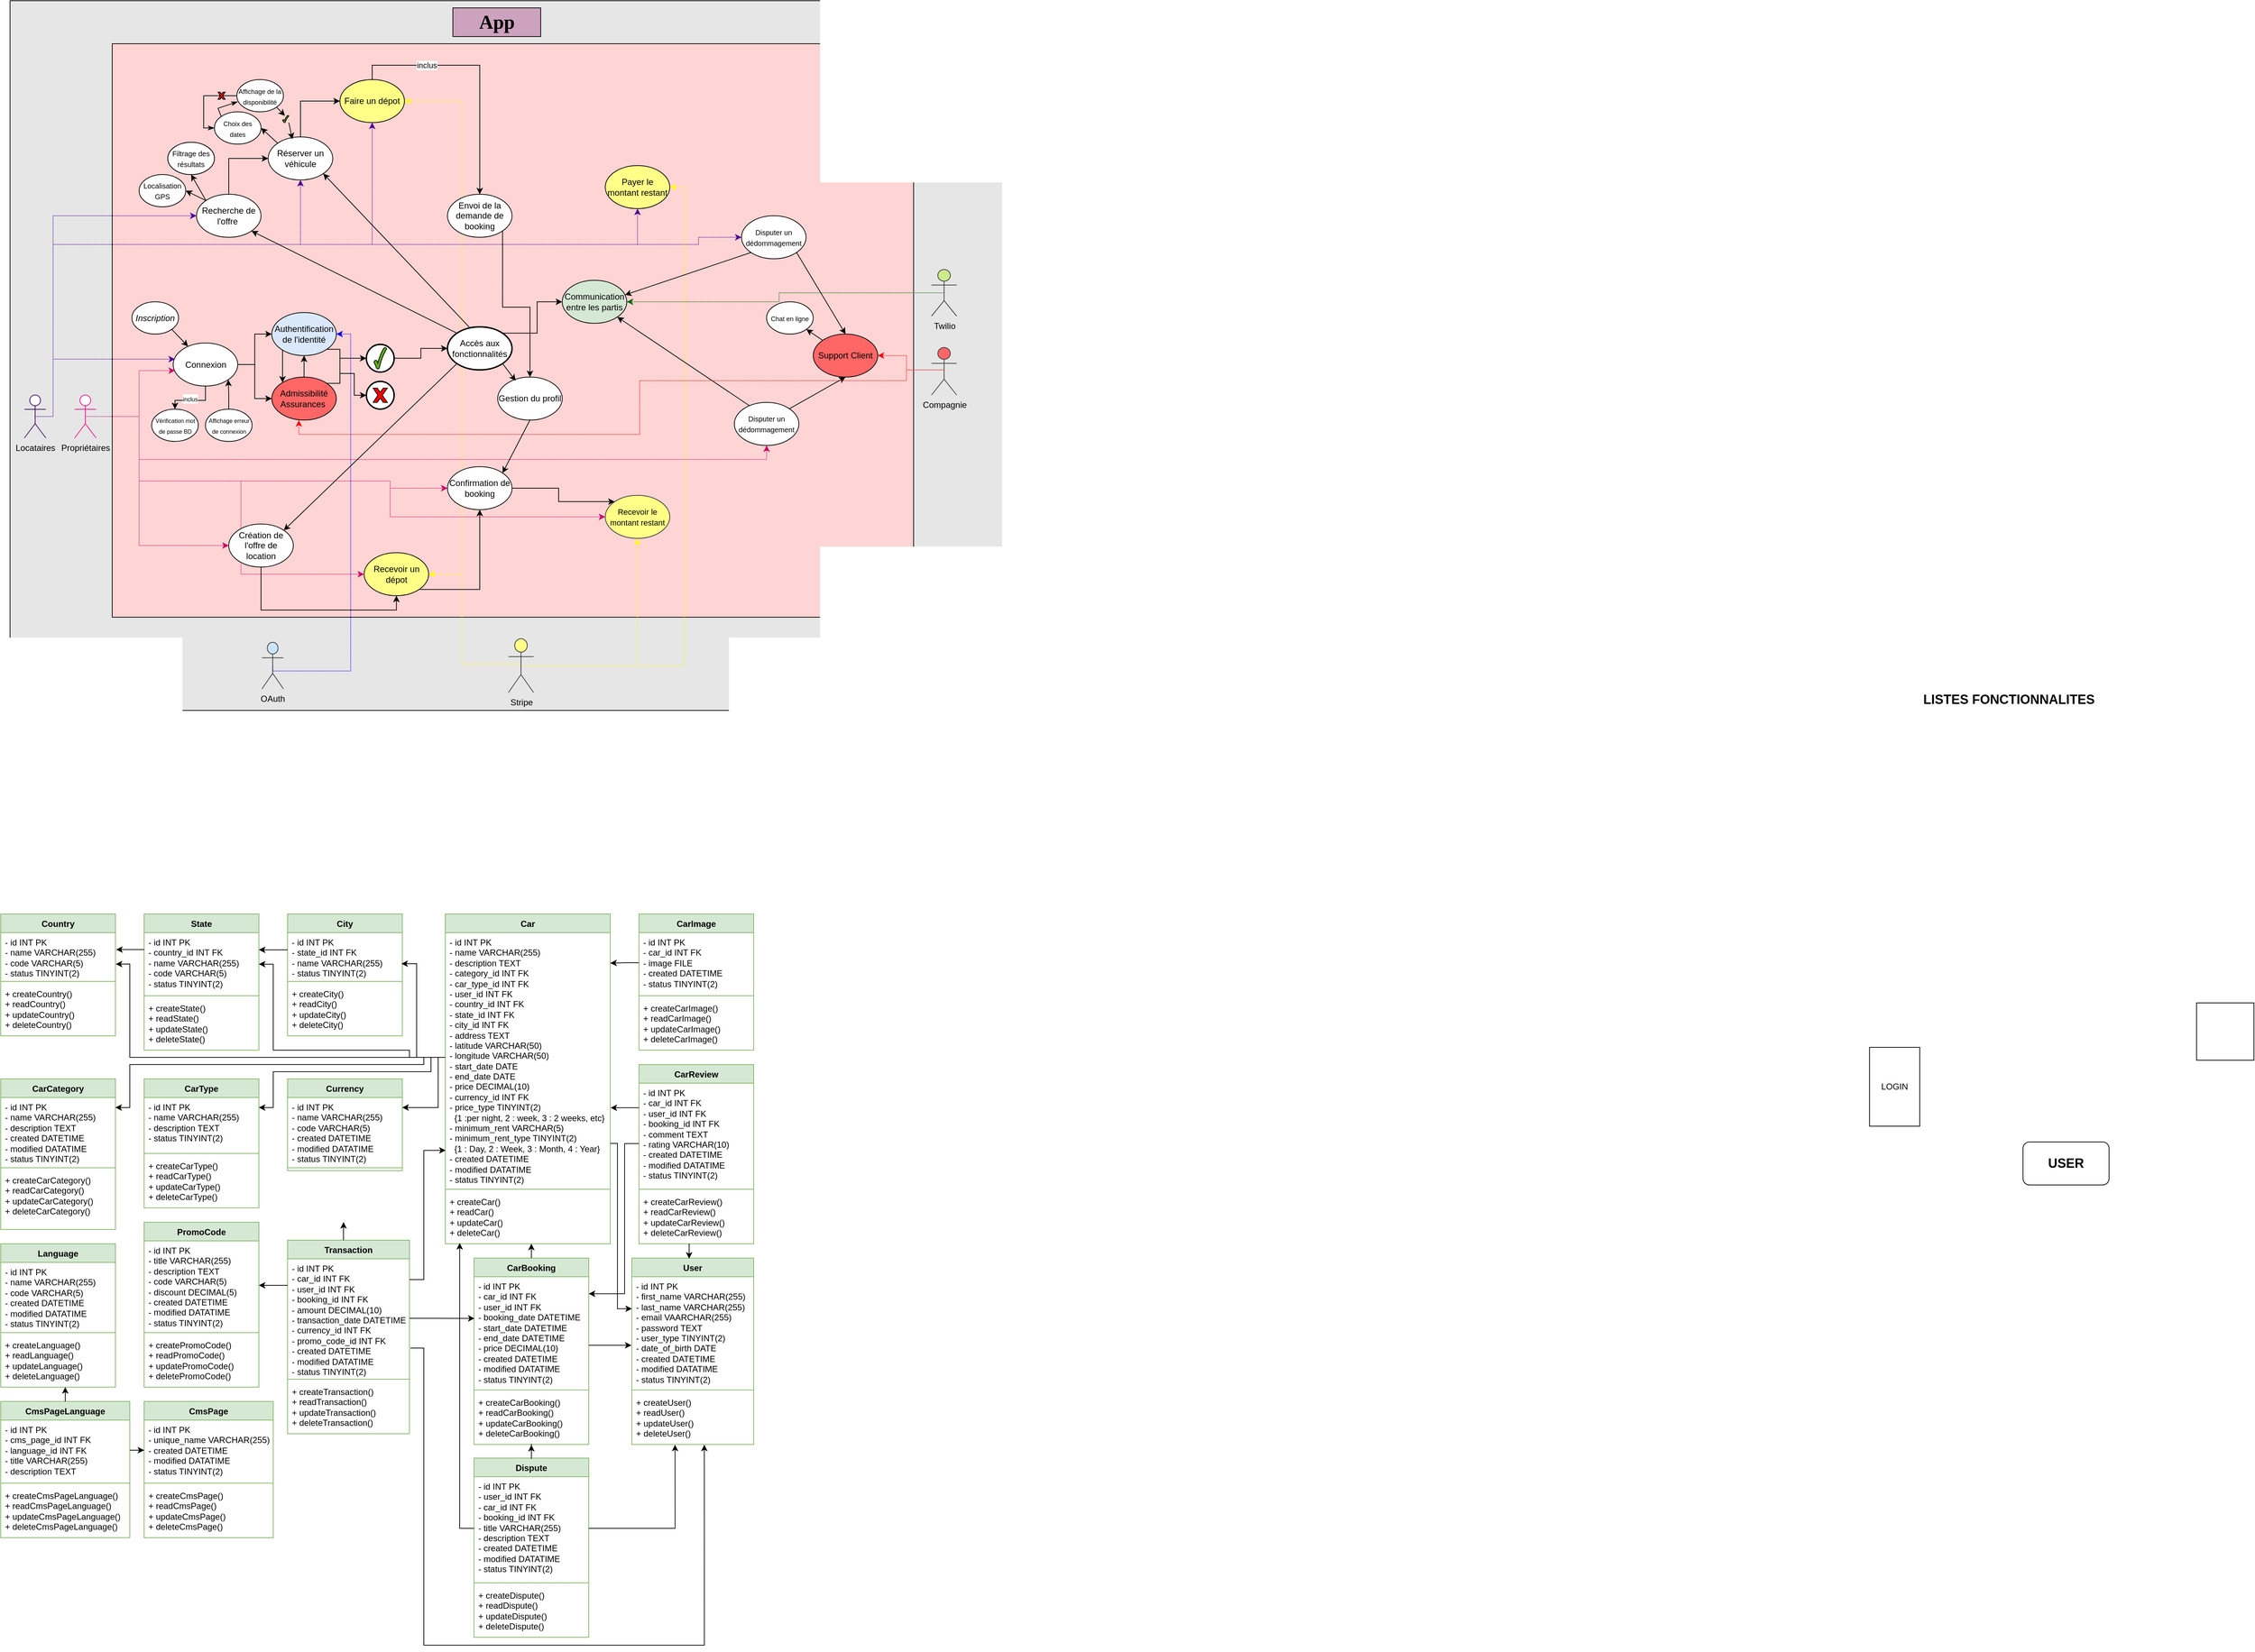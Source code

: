 <mxfile version="24.4.13" type="github">
  <diagram id="Byrdo3OI-UkdsElt1yLv" name="Page-1">
    <mxGraphModel dx="4780" dy="3769" grid="0" gridSize="10" guides="1" tooltips="1" connect="1" arrows="1" fold="1" page="1" pageScale="1" pageWidth="827" pageHeight="1169" math="0" shadow="0">
      <root>
        <mxCell id="0" />
        <mxCell id="1" parent="0" />
        <mxCell id="7rkJPAag-0rSzH9ly4Sl-14" value="Country" style="swimlane;fontStyle=1;align=center;verticalAlign=top;childLayout=stackLayout;horizontal=1;startSize=26;horizontalStack=0;resizeParent=1;resizeParentMax=0;resizeLast=0;collapsible=1;marginBottom=0;whiteSpace=wrap;html=1;fillColor=#d5e8d4;strokeColor=#82b366;" parent="1" vertex="1">
          <mxGeometry x="40" y="160" width="160" height="170" as="geometry" />
        </mxCell>
        <mxCell id="7rkJPAag-0rSzH9ly4Sl-15" value="&lt;div&gt;- id INT PK&lt;/div&gt;&lt;div&gt;- name VARCHAR(255)&lt;/div&gt;&lt;div&gt;- code VARCHAR(5)&lt;/div&gt;&lt;div&gt;- status TINYINT(2)&lt;/div&gt;&lt;div&gt;&lt;br&gt;&lt;/div&gt;" style="text;strokeColor=none;fillColor=none;align=left;verticalAlign=top;spacingLeft=4;spacingRight=4;overflow=hidden;rotatable=0;points=[[0,0.5],[1,0.5]];portConstraint=eastwest;whiteSpace=wrap;html=1;" parent="7rkJPAag-0rSzH9ly4Sl-14" vertex="1">
          <mxGeometry y="26" width="160" height="64" as="geometry" />
        </mxCell>
        <mxCell id="7rkJPAag-0rSzH9ly4Sl-16" value="" style="line;strokeWidth=1;fillColor=none;align=left;verticalAlign=middle;spacingTop=-1;spacingLeft=3;spacingRight=3;rotatable=0;labelPosition=right;points=[];portConstraint=eastwest;strokeColor=inherit;" parent="7rkJPAag-0rSzH9ly4Sl-14" vertex="1">
          <mxGeometry y="90" width="160" height="8" as="geometry" />
        </mxCell>
        <mxCell id="7rkJPAag-0rSzH9ly4Sl-17" value="+ createCountry()&lt;div&gt;+ readCountry()&lt;/div&gt;&lt;div&gt;+ updateCountry()&lt;/div&gt;&lt;div&gt;+ deleteCountry()&lt;/div&gt;" style="text;strokeColor=none;fillColor=none;align=left;verticalAlign=top;spacingLeft=4;spacingRight=4;overflow=hidden;rotatable=0;points=[[0,0.5],[1,0.5]];portConstraint=eastwest;whiteSpace=wrap;html=1;" parent="7rkJPAag-0rSzH9ly4Sl-14" vertex="1">
          <mxGeometry y="98" width="160" height="72" as="geometry" />
        </mxCell>
        <mxCell id="7rkJPAag-0rSzH9ly4Sl-21" value="State" style="swimlane;fontStyle=1;align=center;verticalAlign=top;childLayout=stackLayout;horizontal=1;startSize=26;horizontalStack=0;resizeParent=1;resizeParentMax=0;resizeLast=0;collapsible=1;marginBottom=0;whiteSpace=wrap;html=1;fillColor=#d5e8d4;strokeColor=#82b366;" parent="1" vertex="1">
          <mxGeometry x="240" y="160" width="160" height="190" as="geometry">
            <mxRectangle x="254" y="160" width="100" height="30" as="alternateBounds" />
          </mxGeometry>
        </mxCell>
        <mxCell id="7rkJPAag-0rSzH9ly4Sl-22" value="&lt;div&gt;- id INT PK&lt;/div&gt;&lt;div&gt;-&amp;nbsp;country_id INT FK&lt;/div&gt;&lt;div&gt;-&amp;nbsp;name VARCHAR(255)&lt;/div&gt;&lt;div&gt;-&amp;nbsp;code VARCHAR(5)&lt;/div&gt;&lt;div&gt;- status TINYINT(2)&lt;/div&gt;&lt;div&gt;&lt;br&gt;&lt;/div&gt;" style="text;strokeColor=none;fillColor=none;align=left;verticalAlign=top;spacingLeft=4;spacingRight=4;overflow=hidden;rotatable=0;points=[[0,0.5],[1,0.5]];portConstraint=eastwest;whiteSpace=wrap;html=1;" parent="7rkJPAag-0rSzH9ly4Sl-21" vertex="1">
          <mxGeometry y="26" width="160" height="84" as="geometry" />
        </mxCell>
        <mxCell id="7rkJPAag-0rSzH9ly4Sl-23" value="" style="line;strokeWidth=1;fillColor=none;align=left;verticalAlign=middle;spacingTop=-1;spacingLeft=3;spacingRight=3;rotatable=0;labelPosition=right;points=[];portConstraint=eastwest;strokeColor=inherit;" parent="7rkJPAag-0rSzH9ly4Sl-21" vertex="1">
          <mxGeometry y="110" width="160" height="8" as="geometry" />
        </mxCell>
        <mxCell id="7rkJPAag-0rSzH9ly4Sl-24" value="+ createState()&lt;div&gt;+ readState()&lt;/div&gt;&lt;div&gt;+ updateState()&lt;/div&gt;&lt;div&gt;+ deleteState()&lt;/div&gt;" style="text;strokeColor=none;fillColor=none;align=left;verticalAlign=top;spacingLeft=4;spacingRight=4;overflow=hidden;rotatable=0;points=[[0,0.5],[1,0.5]];portConstraint=eastwest;whiteSpace=wrap;html=1;" parent="7rkJPAag-0rSzH9ly4Sl-21" vertex="1">
          <mxGeometry y="118" width="160" height="72" as="geometry" />
        </mxCell>
        <mxCell id="7rkJPAag-0rSzH9ly4Sl-26" value="City" style="swimlane;fontStyle=1;align=center;verticalAlign=top;childLayout=stackLayout;horizontal=1;startSize=26;horizontalStack=0;resizeParent=1;resizeParentMax=0;resizeLast=0;collapsible=1;marginBottom=0;whiteSpace=wrap;html=1;fillColor=#d5e8d4;strokeColor=#82b366;" parent="1" vertex="1">
          <mxGeometry x="440" y="160" width="160" height="170" as="geometry" />
        </mxCell>
        <mxCell id="7rkJPAag-0rSzH9ly4Sl-27" value="&lt;div&gt;- id INT PK&lt;/div&gt;&lt;div&gt;&lt;span style=&quot;background-color: initial;&quot;&gt;-&lt;/span&gt;&lt;span style=&quot;background-color: initial;&quot;&gt;&amp;nbsp;&lt;/span&gt;state_id INT FK&lt;/div&gt;&lt;div&gt;&lt;span style=&quot;background-color: initial;&quot;&gt;-&lt;/span&gt;&lt;span style=&quot;background-color: initial;&quot;&gt;&amp;nbsp;&lt;/span&gt;name VARCHAR(255)&lt;/div&gt;&lt;div&gt;&lt;span style=&quot;background-color: initial;&quot;&gt;-&lt;/span&gt;&lt;span style=&quot;background-color: initial;&quot;&gt;&amp;nbsp;&lt;/span&gt;status TINYINT(2)&lt;/div&gt;&lt;div&gt;&lt;br&gt;&lt;/div&gt;" style="text;strokeColor=none;fillColor=none;align=left;verticalAlign=top;spacingLeft=4;spacingRight=4;overflow=hidden;rotatable=0;points=[[0,0.5],[1,0.5]];portConstraint=eastwest;whiteSpace=wrap;html=1;" parent="7rkJPAag-0rSzH9ly4Sl-26" vertex="1">
          <mxGeometry y="26" width="160" height="64" as="geometry" />
        </mxCell>
        <mxCell id="7rkJPAag-0rSzH9ly4Sl-28" value="" style="line;strokeWidth=1;fillColor=none;align=left;verticalAlign=middle;spacingTop=-1;spacingLeft=3;spacingRight=3;rotatable=0;labelPosition=right;points=[];portConstraint=eastwest;strokeColor=inherit;" parent="7rkJPAag-0rSzH9ly4Sl-26" vertex="1">
          <mxGeometry y="90" width="160" height="8" as="geometry" />
        </mxCell>
        <mxCell id="7rkJPAag-0rSzH9ly4Sl-29" value="+ createCity()&lt;div&gt;+ readCity()&lt;/div&gt;&lt;div&gt;+ updateCity()&lt;/div&gt;&lt;div&gt;+ deleteCity()&lt;/div&gt;" style="text;strokeColor=none;fillColor=none;align=left;verticalAlign=top;spacingLeft=4;spacingRight=4;overflow=hidden;rotatable=0;points=[[0,0.5],[1,0.5]];portConstraint=eastwest;whiteSpace=wrap;html=1;" parent="7rkJPAag-0rSzH9ly4Sl-26" vertex="1">
          <mxGeometry y="98" width="160" height="72" as="geometry" />
        </mxCell>
        <mxCell id="hkhMUsUgjGcnJoiIk7ua-1" value="CarCategory" style="swimlane;fontStyle=1;align=center;verticalAlign=top;childLayout=stackLayout;horizontal=1;startSize=26;horizontalStack=0;resizeParent=1;resizeParentMax=0;resizeLast=0;collapsible=1;marginBottom=0;whiteSpace=wrap;html=1;fillColor=#d5e8d4;strokeColor=#82b366;" parent="1" vertex="1">
          <mxGeometry x="40" y="390" width="160" height="210" as="geometry" />
        </mxCell>
        <mxCell id="hkhMUsUgjGcnJoiIk7ua-2" value="&lt;div&gt;- id INT PK&lt;/div&gt;&lt;div&gt;&lt;span style=&quot;background-color: initial;&quot;&gt;-&lt;/span&gt;&lt;span style=&quot;background-color: initial;&quot;&gt;&amp;nbsp;&lt;/span&gt;name VARCHAR(255)&lt;/div&gt;&lt;div&gt;&lt;span style=&quot;background-color: initial;&quot;&gt;-&lt;/span&gt;&lt;span style=&quot;background-color: initial;&quot;&gt;&amp;nbsp;&lt;/span&gt;description TEXT&lt;/div&gt;&lt;div&gt;&lt;span style=&quot;background-color: initial;&quot;&gt;-&lt;/span&gt;&lt;span style=&quot;background-color: initial;&quot;&gt;&amp;nbsp;&lt;/span&gt;created DATETIME&lt;/div&gt;&lt;div&gt;&lt;span style=&quot;background-color: initial;&quot;&gt;-&lt;/span&gt;&lt;span style=&quot;background-color: initial;&quot;&gt;&amp;nbsp;&lt;/span&gt;modified DATATIME&lt;/div&gt;&lt;div&gt;&lt;span style=&quot;background-color: initial;&quot;&gt;-&lt;/span&gt;&lt;span style=&quot;background-color: initial;&quot;&gt;&amp;nbsp;&lt;/span&gt;status TINYINT(2)&lt;/div&gt;&lt;div&gt;&lt;br&gt;&lt;/div&gt;" style="text;strokeColor=none;fillColor=none;align=left;verticalAlign=top;spacingLeft=4;spacingRight=4;overflow=hidden;rotatable=0;points=[[0,0.5],[1,0.5]];portConstraint=eastwest;whiteSpace=wrap;html=1;" parent="hkhMUsUgjGcnJoiIk7ua-1" vertex="1">
          <mxGeometry y="26" width="160" height="94" as="geometry" />
        </mxCell>
        <mxCell id="hkhMUsUgjGcnJoiIk7ua-3" value="" style="line;strokeWidth=1;fillColor=none;align=left;verticalAlign=middle;spacingTop=-1;spacingLeft=3;spacingRight=3;rotatable=0;labelPosition=right;points=[];portConstraint=eastwest;strokeColor=inherit;" parent="hkhMUsUgjGcnJoiIk7ua-1" vertex="1">
          <mxGeometry y="120" width="160" height="8" as="geometry" />
        </mxCell>
        <mxCell id="hkhMUsUgjGcnJoiIk7ua-4" value="+ createCarCategory()&lt;div&gt;+ readCarCategory()&lt;/div&gt;&lt;div&gt;+ updateCarCategory()&lt;/div&gt;&lt;div&gt;+ deleteCarCategory()&lt;/div&gt;" style="text;strokeColor=none;fillColor=none;align=left;verticalAlign=top;spacingLeft=4;spacingRight=4;overflow=hidden;rotatable=0;points=[[0,0.5],[1,0.5]];portConstraint=eastwest;whiteSpace=wrap;html=1;" parent="hkhMUsUgjGcnJoiIk7ua-1" vertex="1">
          <mxGeometry y="128" width="160" height="82" as="geometry" />
        </mxCell>
        <mxCell id="hkhMUsUgjGcnJoiIk7ua-5" value="CarType" style="swimlane;fontStyle=1;align=center;verticalAlign=top;childLayout=stackLayout;horizontal=1;startSize=26;horizontalStack=0;resizeParent=1;resizeParentMax=0;resizeLast=0;collapsible=1;marginBottom=0;whiteSpace=wrap;html=1;fillColor=#d5e8d4;strokeColor=#82b366;" parent="1" vertex="1">
          <mxGeometry x="240" y="390" width="160" height="180" as="geometry" />
        </mxCell>
        <mxCell id="hkhMUsUgjGcnJoiIk7ua-6" value="&lt;div&gt;- id INT PK&lt;/div&gt;&lt;div&gt;&lt;span style=&quot;background-color: initial;&quot;&gt;-&lt;/span&gt;&lt;span style=&quot;background-color: initial;&quot;&gt;&amp;nbsp;&lt;/span&gt;name VARCHAR(255)&lt;/div&gt;&lt;div&gt;&lt;span style=&quot;background-color: initial;&quot;&gt;-&lt;/span&gt;&lt;span style=&quot;background-color: initial;&quot;&gt;&amp;nbsp;&lt;/span&gt;description TEXT&lt;/div&gt;&lt;div&gt;&lt;span style=&quot;background-color: initial;&quot;&gt;-&lt;/span&gt;&lt;span style=&quot;background-color: initial;&quot;&gt;&amp;nbsp;&lt;/span&gt;status TINYINT(2)&lt;/div&gt;&lt;div&gt;&lt;br&gt;&lt;/div&gt;" style="text;strokeColor=none;fillColor=none;align=left;verticalAlign=top;spacingLeft=4;spacingRight=4;overflow=hidden;rotatable=0;points=[[0,0.5],[1,0.5]];portConstraint=eastwest;whiteSpace=wrap;html=1;" parent="hkhMUsUgjGcnJoiIk7ua-5" vertex="1">
          <mxGeometry y="26" width="160" height="74" as="geometry" />
        </mxCell>
        <mxCell id="hkhMUsUgjGcnJoiIk7ua-7" value="" style="line;strokeWidth=1;fillColor=none;align=left;verticalAlign=middle;spacingTop=-1;spacingLeft=3;spacingRight=3;rotatable=0;labelPosition=right;points=[];portConstraint=eastwest;strokeColor=inherit;" parent="hkhMUsUgjGcnJoiIk7ua-5" vertex="1">
          <mxGeometry y="100" width="160" height="8" as="geometry" />
        </mxCell>
        <mxCell id="hkhMUsUgjGcnJoiIk7ua-8" value="+ createCarType()&lt;div&gt;+ readCarType()&lt;/div&gt;&lt;div&gt;+ updateCarType()&lt;/div&gt;&lt;div&gt;+ deleteCarType()&lt;/div&gt;" style="text;strokeColor=none;fillColor=none;align=left;verticalAlign=top;spacingLeft=4;spacingRight=4;overflow=hidden;rotatable=0;points=[[0,0.5],[1,0.5]];portConstraint=eastwest;whiteSpace=wrap;html=1;" parent="hkhMUsUgjGcnJoiIk7ua-5" vertex="1">
          <mxGeometry y="108" width="160" height="72" as="geometry" />
        </mxCell>
        <mxCell id="hkhMUsUgjGcnJoiIk7ua-9" value="Language" style="swimlane;fontStyle=1;align=center;verticalAlign=top;childLayout=stackLayout;horizontal=1;startSize=26;horizontalStack=0;resizeParent=1;resizeParentMax=0;resizeLast=0;collapsible=1;marginBottom=0;whiteSpace=wrap;html=1;fillColor=#d5e8d4;strokeColor=#82b366;" parent="1" vertex="1">
          <mxGeometry x="40" y="620" width="160" height="200" as="geometry" />
        </mxCell>
        <mxCell id="hkhMUsUgjGcnJoiIk7ua-10" value="&lt;div&gt;- id INT PK&lt;/div&gt;&lt;div&gt;&lt;span style=&quot;background-color: initial;&quot;&gt;-&lt;/span&gt;&lt;span style=&quot;background-color: initial;&quot;&gt;&amp;nbsp;&lt;/span&gt;name VARCHAR(255)&lt;/div&gt;&lt;div&gt;&lt;span style=&quot;background-color: initial;&quot;&gt;-&lt;/span&gt;&lt;span style=&quot;background-color: initial;&quot;&gt;&amp;nbsp;&lt;/span&gt;code VARCHAR(5)&lt;/div&gt;&lt;div&gt;&lt;span style=&quot;background-color: initial;&quot;&gt;-&lt;/span&gt;&lt;span style=&quot;background-color: initial;&quot;&gt;&amp;nbsp;&lt;/span&gt;created DATETIME&lt;/div&gt;&lt;div&gt;&lt;span style=&quot;background-color: initial;&quot;&gt;-&lt;/span&gt;&lt;span style=&quot;background-color: initial;&quot;&gt;&amp;nbsp;&lt;/span&gt;modified DATATIME&lt;/div&gt;&lt;div&gt;&lt;span style=&quot;background-color: initial;&quot;&gt;-&lt;/span&gt;&lt;span style=&quot;background-color: initial;&quot;&gt;&amp;nbsp;&lt;/span&gt;status TINYINT(2)&lt;/div&gt;&lt;div&gt;&lt;br&gt;&lt;/div&gt;" style="text;strokeColor=none;fillColor=none;align=left;verticalAlign=top;spacingLeft=4;spacingRight=4;overflow=hidden;rotatable=0;points=[[0,0.5],[1,0.5]];portConstraint=eastwest;whiteSpace=wrap;html=1;" parent="hkhMUsUgjGcnJoiIk7ua-9" vertex="1">
          <mxGeometry y="26" width="160" height="94" as="geometry" />
        </mxCell>
        <mxCell id="hkhMUsUgjGcnJoiIk7ua-11" value="" style="line;strokeWidth=1;fillColor=none;align=left;verticalAlign=middle;spacingTop=-1;spacingLeft=3;spacingRight=3;rotatable=0;labelPosition=right;points=[];portConstraint=eastwest;strokeColor=inherit;" parent="hkhMUsUgjGcnJoiIk7ua-9" vertex="1">
          <mxGeometry y="120" width="160" height="8" as="geometry" />
        </mxCell>
        <mxCell id="hkhMUsUgjGcnJoiIk7ua-12" value="+ createLanguage()&lt;div&gt;+ readLanguage()&lt;/div&gt;&lt;div&gt;+ updateLanguage()&lt;/div&gt;&lt;div&gt;+ deleteLanguage()&lt;/div&gt;" style="text;strokeColor=none;fillColor=none;align=left;verticalAlign=top;spacingLeft=4;spacingRight=4;overflow=hidden;rotatable=0;points=[[0,0.5],[1,0.5]];portConstraint=eastwest;whiteSpace=wrap;html=1;" parent="hkhMUsUgjGcnJoiIk7ua-9" vertex="1">
          <mxGeometry y="128" width="160" height="72" as="geometry" />
        </mxCell>
        <mxCell id="hkhMUsUgjGcnJoiIk7ua-13" value="Currency" style="swimlane;fontStyle=1;align=center;verticalAlign=top;childLayout=stackLayout;horizontal=1;startSize=26;horizontalStack=0;resizeParent=1;resizeParentMax=0;resizeLast=0;collapsible=1;marginBottom=0;whiteSpace=wrap;html=1;fillColor=#d5e8d4;strokeColor=#82b366;" parent="1" vertex="1">
          <mxGeometry x="440" y="390" width="160" height="128" as="geometry" />
        </mxCell>
        <mxCell id="hkhMUsUgjGcnJoiIk7ua-14" value="&lt;div&gt;- id INT PK&lt;/div&gt;&lt;div&gt;&lt;span style=&quot;background-color: initial;&quot;&gt;-&lt;/span&gt;&lt;span style=&quot;background-color: initial;&quot;&gt;&amp;nbsp;&lt;/span&gt;name VARCHAR(255)&lt;/div&gt;&lt;div&gt;&lt;span style=&quot;background-color: initial;&quot;&gt;-&lt;/span&gt;&lt;span style=&quot;background-color: initial;&quot;&gt;&amp;nbsp;&lt;/span&gt;code VARCHAR(5)&lt;/div&gt;&lt;div&gt;&lt;span style=&quot;background-color: initial;&quot;&gt;-&lt;/span&gt;&lt;span style=&quot;background-color: initial;&quot;&gt;&amp;nbsp;&lt;/span&gt;created DATETIME&lt;/div&gt;&lt;div&gt;&lt;span style=&quot;background-color: initial;&quot;&gt;-&lt;/span&gt;&lt;span style=&quot;background-color: initial;&quot;&gt;&amp;nbsp;&lt;/span&gt;modified DATATIME&lt;/div&gt;&lt;div&gt;&lt;span style=&quot;background-color: initial;&quot;&gt;-&lt;/span&gt;&lt;span style=&quot;background-color: initial;&quot;&gt;&amp;nbsp;&lt;/span&gt;status TINYINT(2)&lt;/div&gt;&lt;div&gt;&lt;br&gt;&lt;/div&gt;" style="text;strokeColor=none;fillColor=none;align=left;verticalAlign=top;spacingLeft=4;spacingRight=4;overflow=hidden;rotatable=0;points=[[0,0.5],[1,0.5]];portConstraint=eastwest;whiteSpace=wrap;html=1;" parent="hkhMUsUgjGcnJoiIk7ua-13" vertex="1">
          <mxGeometry y="26" width="160" height="94" as="geometry" />
        </mxCell>
        <mxCell id="hkhMUsUgjGcnJoiIk7ua-15" value="" style="line;strokeWidth=1;fillColor=none;align=left;verticalAlign=middle;spacingTop=-1;spacingLeft=3;spacingRight=3;rotatable=0;labelPosition=right;points=[];portConstraint=eastwest;strokeColor=inherit;" parent="hkhMUsUgjGcnJoiIk7ua-13" vertex="1">
          <mxGeometry y="120" width="160" height="8" as="geometry" />
        </mxCell>
        <mxCell id="hkhMUsUgjGcnJoiIk7ua-17" value="PromoCode" style="swimlane;fontStyle=1;align=center;verticalAlign=top;childLayout=stackLayout;horizontal=1;startSize=26;horizontalStack=0;resizeParent=1;resizeParentMax=0;resizeLast=0;collapsible=1;marginBottom=0;whiteSpace=wrap;html=1;fillColor=#d5e8d4;strokeColor=#82b366;" parent="1" vertex="1">
          <mxGeometry x="240" y="590" width="160" height="230" as="geometry" />
        </mxCell>
        <mxCell id="hkhMUsUgjGcnJoiIk7ua-18" value="&lt;div&gt;- id INT PK&lt;/div&gt;&lt;div&gt;&lt;span style=&quot;background-color: initial;&quot;&gt;-&lt;/span&gt;&lt;span style=&quot;background-color: initial;&quot;&gt;&amp;nbsp;&lt;/span&gt;title VARCHAR(255)&lt;/div&gt;&lt;div&gt;&lt;span style=&quot;background-color: initial;&quot;&gt;-&lt;/span&gt;&lt;span style=&quot;background-color: initial;&quot;&gt;&amp;nbsp;&lt;/span&gt;description TEXT&lt;/div&gt;&lt;div&gt;&lt;span style=&quot;background-color: initial;&quot;&gt;-&lt;/span&gt;&lt;span style=&quot;background-color: initial;&quot;&gt;&amp;nbsp;&lt;/span&gt;code VARCHAR(5)&lt;/div&gt;&lt;div&gt;&lt;span style=&quot;background-color: initial;&quot;&gt;-&lt;/span&gt;&lt;span style=&quot;background-color: initial;&quot;&gt;&amp;nbsp;&lt;/span&gt;discount DECIMAL(5)&lt;/div&gt;&lt;div&gt;&lt;span style=&quot;background-color: initial;&quot;&gt;-&lt;/span&gt;&lt;span style=&quot;background-color: initial;&quot;&gt;&amp;nbsp;&lt;/span&gt;created DATETIME&lt;/div&gt;&lt;div&gt;&lt;span style=&quot;background-color: initial;&quot;&gt;-&lt;/span&gt;&lt;span style=&quot;background-color: initial;&quot;&gt;&amp;nbsp;&lt;/span&gt;modified DATATIME&lt;/div&gt;&lt;div&gt;&lt;span style=&quot;background-color: initial;&quot;&gt;-&lt;/span&gt;&lt;span style=&quot;background-color: initial;&quot;&gt;&amp;nbsp;&lt;/span&gt;status TINYINT(2)&lt;/div&gt;&lt;div&gt;&lt;br&gt;&lt;/div&gt;" style="text;strokeColor=none;fillColor=none;align=left;verticalAlign=top;spacingLeft=4;spacingRight=4;overflow=hidden;rotatable=0;points=[[0,0.5],[1,0.5]];portConstraint=eastwest;whiteSpace=wrap;html=1;" parent="hkhMUsUgjGcnJoiIk7ua-17" vertex="1">
          <mxGeometry y="26" width="160" height="124" as="geometry" />
        </mxCell>
        <mxCell id="hkhMUsUgjGcnJoiIk7ua-19" value="" style="line;strokeWidth=1;fillColor=none;align=left;verticalAlign=middle;spacingTop=-1;spacingLeft=3;spacingRight=3;rotatable=0;labelPosition=right;points=[];portConstraint=eastwest;strokeColor=inherit;" parent="hkhMUsUgjGcnJoiIk7ua-17" vertex="1">
          <mxGeometry y="150" width="160" height="8" as="geometry" />
        </mxCell>
        <mxCell id="hkhMUsUgjGcnJoiIk7ua-20" value="+ createPromoCode()&lt;div&gt;+ readPromoCode()&lt;/div&gt;&lt;div&gt;+ updatePromoCode()&lt;/div&gt;&lt;div&gt;+ deletePromoCode()&lt;/div&gt;" style="text;strokeColor=none;fillColor=none;align=left;verticalAlign=top;spacingLeft=4;spacingRight=4;overflow=hidden;rotatable=0;points=[[0,0.5],[1,0.5]];portConstraint=eastwest;whiteSpace=wrap;html=1;" parent="hkhMUsUgjGcnJoiIk7ua-17" vertex="1">
          <mxGeometry y="158" width="160" height="72" as="geometry" />
        </mxCell>
        <mxCell id="hkhMUsUgjGcnJoiIk7ua-21" value="Dispute" style="swimlane;fontStyle=1;align=center;verticalAlign=top;childLayout=stackLayout;horizontal=1;startSize=26;horizontalStack=0;resizeParent=1;resizeParentMax=0;resizeLast=0;collapsible=1;marginBottom=0;whiteSpace=wrap;html=1;fillColor=#d5e8d4;strokeColor=#82b366;" parent="1" vertex="1">
          <mxGeometry x="700" y="919" width="160" height="250" as="geometry" />
        </mxCell>
        <mxCell id="hkhMUsUgjGcnJoiIk7ua-22" value="&lt;div&gt;- id INT PK&lt;/div&gt;&lt;div&gt;&lt;span style=&quot;background-color: initial;&quot;&gt;-&lt;/span&gt;&lt;span style=&quot;background-color: initial;&quot;&gt;&amp;nbsp;&lt;/span&gt;user_id INT FK&lt;/div&gt;&lt;div&gt;&lt;span style=&quot;background-color: initial;&quot;&gt;-&lt;/span&gt;&lt;span style=&quot;background-color: initial;&quot;&gt;&amp;nbsp;&lt;/span&gt;car_id INT FK&lt;/div&gt;&lt;div&gt;&lt;span style=&quot;background-color: initial;&quot;&gt;-&lt;/span&gt;&lt;span style=&quot;background-color: initial;&quot;&gt;&amp;nbsp;&lt;/span&gt;booking_id INT FK&lt;/div&gt;&lt;div&gt;&lt;span style=&quot;background-color: initial;&quot;&gt;-&lt;/span&gt;&lt;span style=&quot;background-color: initial;&quot;&gt;&amp;nbsp;&lt;/span&gt;title VARCHAR(255)&lt;/div&gt;&lt;div&gt;&lt;span style=&quot;background-color: initial;&quot;&gt;-&lt;/span&gt;&lt;span style=&quot;background-color: initial;&quot;&gt;&amp;nbsp;&lt;/span&gt;description TEXT&lt;/div&gt;&lt;div&gt;&lt;span style=&quot;background-color: initial;&quot;&gt;-&lt;/span&gt;&lt;span style=&quot;background-color: initial;&quot;&gt;&amp;nbsp;&lt;/span&gt;created DATETIME&lt;/div&gt;&lt;div&gt;&lt;span style=&quot;background-color: initial;&quot;&gt;-&lt;/span&gt;&lt;span style=&quot;background-color: initial;&quot;&gt;&amp;nbsp;&lt;/span&gt;modified DATATIME&lt;/div&gt;&lt;div&gt;&lt;span style=&quot;background-color: initial;&quot;&gt;-&lt;/span&gt;&lt;span style=&quot;background-color: initial;&quot;&gt;&amp;nbsp;&lt;/span&gt;status TINYINT(2)&lt;/div&gt;&lt;div&gt;&lt;br&gt;&lt;/div&gt;" style="text;strokeColor=none;fillColor=none;align=left;verticalAlign=top;spacingLeft=4;spacingRight=4;overflow=hidden;rotatable=0;points=[[0,0.5],[1,0.5]];portConstraint=eastwest;whiteSpace=wrap;html=1;" parent="hkhMUsUgjGcnJoiIk7ua-21" vertex="1">
          <mxGeometry y="26" width="160" height="144" as="geometry" />
        </mxCell>
        <mxCell id="hkhMUsUgjGcnJoiIk7ua-23" value="" style="line;strokeWidth=1;fillColor=none;align=left;verticalAlign=middle;spacingTop=-1;spacingLeft=3;spacingRight=3;rotatable=0;labelPosition=right;points=[];portConstraint=eastwest;strokeColor=inherit;" parent="hkhMUsUgjGcnJoiIk7ua-21" vertex="1">
          <mxGeometry y="170" width="160" height="8" as="geometry" />
        </mxCell>
        <mxCell id="hkhMUsUgjGcnJoiIk7ua-24" value="+ createDispute()&lt;div&gt;+ readDispute()&lt;/div&gt;&lt;div&gt;+ updateDispute()&lt;/div&gt;&lt;div&gt;+ deleteDispute()&lt;/div&gt;" style="text;strokeColor=none;fillColor=none;align=left;verticalAlign=top;spacingLeft=4;spacingRight=4;overflow=hidden;rotatable=0;points=[[0,0.5],[1,0.5]];portConstraint=eastwest;whiteSpace=wrap;html=1;" parent="hkhMUsUgjGcnJoiIk7ua-21" vertex="1">
          <mxGeometry y="178" width="160" height="72" as="geometry" />
        </mxCell>
        <mxCell id="hkhMUsUgjGcnJoiIk7ua-25" value="Car" style="swimlane;fontStyle=1;align=center;verticalAlign=top;childLayout=stackLayout;horizontal=1;startSize=26;horizontalStack=0;resizeParent=1;resizeParentMax=0;resizeLast=0;collapsible=1;marginBottom=0;whiteSpace=wrap;html=1;fillColor=#d5e8d4;strokeColor=#82b366;" parent="1" vertex="1">
          <mxGeometry x="660" y="160" width="230" height="460" as="geometry" />
        </mxCell>
        <mxCell id="hkhMUsUgjGcnJoiIk7ua-26" value="&lt;div&gt;- id INT PK&lt;/div&gt;&lt;div&gt;&lt;span style=&quot;background-color: initial;&quot;&gt;-&lt;/span&gt;&lt;span style=&quot;background-color: initial;&quot;&gt;&amp;nbsp;&lt;/span&gt;name VARCHAR(255)&lt;/div&gt;&lt;div&gt;&lt;span style=&quot;background-color: initial;&quot;&gt;-&lt;/span&gt;&lt;span style=&quot;background-color: initial;&quot;&gt;&amp;nbsp;&lt;/span&gt;description TEXT&lt;/div&gt;&lt;div&gt;&lt;span style=&quot;background-color: initial;&quot;&gt;-&lt;/span&gt;&lt;span style=&quot;background-color: initial;&quot;&gt;&amp;nbsp;&lt;/span&gt;category_id INT FK&lt;/div&gt;&lt;div&gt;&lt;span style=&quot;background-color: initial;&quot;&gt;-&lt;/span&gt;&lt;span style=&quot;background-color: initial;&quot;&gt;&amp;nbsp;&lt;/span&gt;car_type_id INT FK&lt;/div&gt;&lt;div&gt;&lt;span style=&quot;background-color: initial;&quot;&gt;-&lt;/span&gt;&lt;span style=&quot;background-color: initial;&quot;&gt;&amp;nbsp;&lt;/span&gt;user_id INT FK&lt;/div&gt;&lt;div&gt;&lt;span style=&quot;background-color: initial;&quot;&gt;-&lt;/span&gt;&lt;span style=&quot;background-color: initial;&quot;&gt;&amp;nbsp;&lt;/span&gt;country_id INT FK&lt;/div&gt;&lt;div&gt;&lt;span style=&quot;background-color: initial;&quot;&gt;-&lt;/span&gt;&lt;span style=&quot;background-color: initial;&quot;&gt;&amp;nbsp;&lt;/span&gt;state_id INT FK&lt;/div&gt;&lt;div&gt;&lt;span style=&quot;background-color: initial;&quot;&gt;-&lt;/span&gt;&lt;span style=&quot;background-color: initial;&quot;&gt;&amp;nbsp;&lt;/span&gt;city_id INT FK&lt;/div&gt;&lt;div&gt;&lt;span style=&quot;background-color: initial;&quot;&gt;-&lt;/span&gt;&lt;span style=&quot;background-color: initial;&quot;&gt;&amp;nbsp;&lt;/span&gt;address TEXT&lt;/div&gt;&lt;div&gt;&lt;span style=&quot;background-color: initial;&quot;&gt;-&lt;/span&gt;&lt;span style=&quot;background-color: initial;&quot;&gt;&amp;nbsp;&lt;/span&gt;latitude VARCHAR(50)&lt;/div&gt;&lt;div&gt;&lt;span style=&quot;background-color: initial;&quot;&gt;-&lt;/span&gt;&lt;span style=&quot;background-color: initial;&quot;&gt;&amp;nbsp;&lt;/span&gt;longitude VARCHAR(50)&lt;/div&gt;&lt;div&gt;&lt;span style=&quot;background-color: initial;&quot;&gt;-&lt;/span&gt;&lt;span style=&quot;background-color: initial;&quot;&gt;&amp;nbsp;&lt;/span&gt;start_date DATE&lt;/div&gt;&lt;div&gt;&lt;span style=&quot;background-color: initial;&quot;&gt;-&lt;/span&gt;&lt;span style=&quot;background-color: initial;&quot;&gt;&amp;nbsp;&lt;/span&gt;end_date DATE&lt;/div&gt;&lt;div&gt;&lt;span style=&quot;background-color: initial;&quot;&gt;-&lt;/span&gt;&lt;span style=&quot;background-color: initial;&quot;&gt;&amp;nbsp;&lt;/span&gt;price DECIMAL(10)&lt;/div&gt;&lt;div&gt;&lt;span style=&quot;background-color: initial;&quot;&gt;-&lt;/span&gt;&lt;span style=&quot;background-color: initial;&quot;&gt;&amp;nbsp;&lt;/span&gt;currency_id INT FK&lt;/div&gt;&lt;div&gt;&lt;span style=&quot;background-color: initial;&quot;&gt;-&lt;/span&gt;&lt;span style=&quot;background-color: initial;&quot;&gt;&amp;nbsp;&lt;/span&gt;price_type TINYINT(2)&lt;/div&gt;&lt;div&gt;&lt;span style=&quot;background-color: initial;&quot;&gt;&amp;nbsp;&amp;nbsp;&lt;/span&gt;{1 :per night, 2 : week, 3 : 2 weeks, etc}&lt;/div&gt;&lt;div&gt;&lt;span style=&quot;background-color: initial;&quot;&gt;-&lt;/span&gt;&lt;span style=&quot;background-color: initial;&quot;&gt;&amp;nbsp;&lt;/span&gt;minimum_rent VARCHAR(5)&lt;/div&gt;&lt;div&gt;&lt;span style=&quot;background-color: initial;&quot;&gt;-&lt;/span&gt;&lt;span style=&quot;background-color: initial;&quot;&gt;&amp;nbsp;&lt;/span&gt;minimum_rent_type TINYINT(2)&lt;/div&gt;&lt;div&gt;&amp;nbsp; {1 : Day, 2 : Week, 3 : Month, 4 : Year}&lt;/div&gt;&lt;div&gt;&lt;span style=&quot;background-color: initial;&quot;&gt;-&lt;/span&gt;&lt;span style=&quot;background-color: initial;&quot;&gt;&amp;nbsp;&lt;/span&gt;created DATETIME&lt;/div&gt;&lt;div&gt;&lt;span style=&quot;background-color: initial;&quot;&gt;-&lt;/span&gt;&lt;span style=&quot;background-color: initial;&quot;&gt;&amp;nbsp;&lt;/span&gt;modified DATATIME&lt;/div&gt;&lt;div&gt;&lt;span style=&quot;background-color: initial;&quot;&gt;-&lt;/span&gt;&lt;span style=&quot;background-color: initial;&quot;&gt;&amp;nbsp;&lt;/span&gt;status TINYINT(2)&lt;/div&gt;&lt;div&gt;&lt;br&gt;&lt;/div&gt;" style="text;strokeColor=none;fillColor=none;align=left;verticalAlign=top;spacingLeft=4;spacingRight=4;overflow=hidden;rotatable=0;points=[[0,0.5],[1,0.5]];portConstraint=eastwest;whiteSpace=wrap;html=1;" parent="hkhMUsUgjGcnJoiIk7ua-25" vertex="1">
          <mxGeometry y="26" width="230" height="354" as="geometry" />
        </mxCell>
        <mxCell id="hkhMUsUgjGcnJoiIk7ua-27" value="" style="line;strokeWidth=1;fillColor=none;align=left;verticalAlign=middle;spacingTop=-1;spacingLeft=3;spacingRight=3;rotatable=0;labelPosition=right;points=[];portConstraint=eastwest;strokeColor=inherit;" parent="hkhMUsUgjGcnJoiIk7ua-25" vertex="1">
          <mxGeometry y="380" width="230" height="8" as="geometry" />
        </mxCell>
        <mxCell id="hkhMUsUgjGcnJoiIk7ua-28" value="+ createCar()&lt;div&gt;+ readCar()&lt;/div&gt;&lt;div&gt;+ updateCar()&lt;/div&gt;&lt;div&gt;+ deleteCar()&lt;/div&gt;" style="text;strokeColor=none;fillColor=none;align=left;verticalAlign=top;spacingLeft=4;spacingRight=4;overflow=hidden;rotatable=0;points=[[0,0.5],[1,0.5]];portConstraint=eastwest;whiteSpace=wrap;html=1;" parent="hkhMUsUgjGcnJoiIk7ua-25" vertex="1">
          <mxGeometry y="388" width="230" height="72" as="geometry" />
        </mxCell>
        <mxCell id="hkhMUsUgjGcnJoiIk7ua-29" style="edgeStyle=orthogonalEdgeStyle;rounded=0;orthogonalLoop=1;jettySize=auto;html=1;exitX=1;exitY=0.5;exitDx=0;exitDy=0;" parent="hkhMUsUgjGcnJoiIk7ua-25" source="hkhMUsUgjGcnJoiIk7ua-26" target="hkhMUsUgjGcnJoiIk7ua-26" edge="1">
          <mxGeometry relative="1" as="geometry" />
        </mxCell>
        <mxCell id="hkhMUsUgjGcnJoiIk7ua-31" value="CarBooking" style="swimlane;fontStyle=1;align=center;verticalAlign=top;childLayout=stackLayout;horizontal=1;startSize=26;horizontalStack=0;resizeParent=1;resizeParentMax=0;resizeLast=0;collapsible=1;marginBottom=0;whiteSpace=wrap;html=1;fillColor=#d5e8d4;strokeColor=#82b366;" parent="1" vertex="1">
          <mxGeometry x="700" y="640" width="160" height="260" as="geometry" />
        </mxCell>
        <mxCell id="hkhMUsUgjGcnJoiIk7ua-32" value="&lt;div&gt;- id INT PK&lt;/div&gt;&lt;div&gt;&lt;span style=&quot;background-color: initial;&quot;&gt;-&lt;/span&gt;&lt;span style=&quot;background-color: initial;&quot;&gt;&amp;nbsp;&lt;/span&gt;car_id INT FK&lt;/div&gt;&lt;div&gt;&lt;span style=&quot;background-color: initial;&quot;&gt;-&lt;/span&gt;&lt;span style=&quot;background-color: initial;&quot;&gt;&amp;nbsp;&lt;/span&gt;user_id INT FK&lt;/div&gt;&lt;div&gt;&lt;span style=&quot;background-color: initial;&quot;&gt;-&lt;/span&gt;&lt;span style=&quot;background-color: initial;&quot;&gt;&amp;nbsp;&lt;/span&gt;booking_date DATETIME&lt;/div&gt;&lt;div&gt;&lt;span style=&quot;background-color: initial;&quot;&gt;-&lt;/span&gt;&lt;span style=&quot;background-color: initial;&quot;&gt;&amp;nbsp;&lt;/span&gt;start_date DATETIME&lt;/div&gt;&lt;div&gt;&lt;span style=&quot;background-color: initial;&quot;&gt;-&lt;/span&gt;&lt;span style=&quot;background-color: initial;&quot;&gt;&amp;nbsp;&lt;/span&gt;end_date DATETIME&lt;/div&gt;&lt;div&gt;&lt;span style=&quot;background-color: initial;&quot;&gt;-&lt;/span&gt;&lt;span style=&quot;background-color: initial;&quot;&gt;&amp;nbsp;&lt;/span&gt;price DECIMAL(10)&lt;/div&gt;&lt;div&gt;&lt;span style=&quot;background-color: initial;&quot;&gt;-&lt;/span&gt;&lt;span style=&quot;background-color: initial;&quot;&gt;&amp;nbsp;&lt;/span&gt;created DATETIME&lt;/div&gt;&lt;div&gt;&lt;span style=&quot;background-color: initial;&quot;&gt;-&lt;/span&gt;&lt;span style=&quot;background-color: initial;&quot;&gt;&amp;nbsp;&lt;/span&gt;modified DATATIME&lt;/div&gt;&lt;div&gt;&lt;span style=&quot;background-color: initial;&quot;&gt;-&lt;/span&gt;&lt;span style=&quot;background-color: initial;&quot;&gt;&amp;nbsp;&lt;/span&gt;status TINYINT(2)&lt;/div&gt;&lt;div&gt;&lt;br&gt;&lt;/div&gt;" style="text;strokeColor=none;fillColor=none;align=left;verticalAlign=top;spacingLeft=4;spacingRight=4;overflow=hidden;rotatable=0;points=[[0,0.5],[1,0.5]];portConstraint=eastwest;whiteSpace=wrap;html=1;" parent="hkhMUsUgjGcnJoiIk7ua-31" vertex="1">
          <mxGeometry y="26" width="160" height="154" as="geometry" />
        </mxCell>
        <mxCell id="hkhMUsUgjGcnJoiIk7ua-33" value="" style="line;strokeWidth=1;fillColor=none;align=left;verticalAlign=middle;spacingTop=-1;spacingLeft=3;spacingRight=3;rotatable=0;labelPosition=right;points=[];portConstraint=eastwest;strokeColor=inherit;" parent="hkhMUsUgjGcnJoiIk7ua-31" vertex="1">
          <mxGeometry y="180" width="160" height="8" as="geometry" />
        </mxCell>
        <mxCell id="hkhMUsUgjGcnJoiIk7ua-34" value="+ createCarBooking()&lt;div&gt;+ readCar&lt;span style=&quot;background-color: initial;&quot;&gt;Booking&lt;/span&gt;&lt;span style=&quot;background-color: initial;&quot;&gt;()&lt;/span&gt;&lt;/div&gt;&lt;div&gt;+ updateCar&lt;span style=&quot;background-color: initial;&quot;&gt;Booking&lt;/span&gt;&lt;span style=&quot;background-color: initial;&quot;&gt;()&lt;/span&gt;&lt;/div&gt;&lt;div&gt;+ deleteCar&lt;span style=&quot;background-color: initial;&quot;&gt;Booking&lt;/span&gt;&lt;span style=&quot;background-color: initial;&quot;&gt;()&lt;/span&gt;&lt;/div&gt;" style="text;strokeColor=none;fillColor=none;align=left;verticalAlign=top;spacingLeft=4;spacingRight=4;overflow=hidden;rotatable=0;points=[[0,0.5],[1,0.5]];portConstraint=eastwest;whiteSpace=wrap;html=1;" parent="hkhMUsUgjGcnJoiIk7ua-31" vertex="1">
          <mxGeometry y="188" width="160" height="72" as="geometry" />
        </mxCell>
        <mxCell id="hkhMUsUgjGcnJoiIk7ua-35" value="User" style="swimlane;fontStyle=1;align=center;verticalAlign=top;childLayout=stackLayout;horizontal=1;startSize=26;horizontalStack=0;resizeParent=1;resizeParentMax=0;resizeLast=0;collapsible=1;marginBottom=0;whiteSpace=wrap;html=1;fillColor=#d5e8d4;strokeColor=#82b366;" parent="1" vertex="1">
          <mxGeometry x="920" y="640" width="170" height="260" as="geometry" />
        </mxCell>
        <mxCell id="hkhMUsUgjGcnJoiIk7ua-36" value="&lt;div&gt;- id INT PK&lt;/div&gt;&lt;div&gt;&lt;span style=&quot;background-color: initial;&quot;&gt;-&lt;/span&gt;&lt;span style=&quot;background-color: initial;&quot;&gt;&amp;nbsp;&lt;/span&gt;first_name VARCHAR(255)&lt;/div&gt;&lt;div&gt;&lt;span style=&quot;background-color: initial;&quot;&gt;-&lt;/span&gt;&lt;span style=&quot;background-color: initial;&quot;&gt;&amp;nbsp;&lt;/span&gt;last_name VARCHAR(255)&lt;/div&gt;&lt;div&gt;&lt;span style=&quot;background-color: initial;&quot;&gt;-&lt;/span&gt;&lt;span style=&quot;background-color: initial;&quot;&gt;&amp;nbsp;&lt;/span&gt;email VAARCHAR(255)&lt;/div&gt;&lt;div&gt;&lt;span style=&quot;background-color: initial;&quot;&gt;-&lt;/span&gt;&lt;span style=&quot;background-color: initial;&quot;&gt;&amp;nbsp;&lt;/span&gt;password TEXT&lt;/div&gt;&lt;div&gt;&lt;span style=&quot;background-color: initial;&quot;&gt;-&lt;/span&gt;&lt;span style=&quot;background-color: initial;&quot;&gt;&amp;nbsp;&lt;/span&gt;user_type TINYINT(2)&lt;/div&gt;&lt;div&gt;&lt;span style=&quot;background-color: initial;&quot;&gt;-&lt;/span&gt;&lt;span style=&quot;background-color: initial;&quot;&gt;&amp;nbsp;&lt;/span&gt;date_of_birth DATE&lt;/div&gt;&lt;div&gt;&lt;span style=&quot;background-color: initial;&quot;&gt;-&lt;/span&gt;&lt;span style=&quot;background-color: initial;&quot;&gt;&amp;nbsp;&lt;/span&gt;created DATETIME&lt;/div&gt;&lt;div&gt;&lt;span style=&quot;background-color: initial;&quot;&gt;-&lt;/span&gt;&lt;span style=&quot;background-color: initial;&quot;&gt;&amp;nbsp;&lt;/span&gt;modified DATATIME&lt;/div&gt;&lt;div&gt;&lt;span style=&quot;background-color: initial;&quot;&gt;-&lt;/span&gt;&lt;span style=&quot;background-color: initial;&quot;&gt;&amp;nbsp;&lt;/span&gt;status TINYINT(2)&lt;/div&gt;&lt;div&gt;&lt;br&gt;&lt;/div&gt;" style="text;strokeColor=none;fillColor=none;align=left;verticalAlign=top;spacingLeft=4;spacingRight=4;overflow=hidden;rotatable=0;points=[[0,0.5],[1,0.5]];portConstraint=eastwest;whiteSpace=wrap;html=1;" parent="hkhMUsUgjGcnJoiIk7ua-35" vertex="1">
          <mxGeometry y="26" width="170" height="154" as="geometry" />
        </mxCell>
        <mxCell id="hkhMUsUgjGcnJoiIk7ua-37" value="" style="line;strokeWidth=1;fillColor=none;align=left;verticalAlign=middle;spacingTop=-1;spacingLeft=3;spacingRight=3;rotatable=0;labelPosition=right;points=[];portConstraint=eastwest;strokeColor=inherit;" parent="hkhMUsUgjGcnJoiIk7ua-35" vertex="1">
          <mxGeometry y="180" width="170" height="8" as="geometry" />
        </mxCell>
        <mxCell id="hkhMUsUgjGcnJoiIk7ua-38" value="+ createUser()&lt;div&gt;+ readUser&lt;span style=&quot;background-color: initial;&quot;&gt;()&lt;/span&gt;&lt;/div&gt;&lt;div&gt;+ updateUser&lt;span style=&quot;background-color: initial;&quot;&gt;()&lt;/span&gt;&lt;/div&gt;&lt;div&gt;+ deleteUser&lt;span style=&quot;background-color: initial;&quot;&gt;()&lt;/span&gt;&lt;/div&gt;" style="text;strokeColor=none;fillColor=none;align=left;verticalAlign=top;spacingLeft=4;spacingRight=4;overflow=hidden;rotatable=0;points=[[0,0.5],[1,0.5]];portConstraint=eastwest;whiteSpace=wrap;html=1;" parent="hkhMUsUgjGcnJoiIk7ua-35" vertex="1">
          <mxGeometry y="188" width="170" height="72" as="geometry" />
        </mxCell>
        <mxCell id="hkhMUsUgjGcnJoiIk7ua-39" value="CarImage" style="swimlane;fontStyle=1;align=center;verticalAlign=top;childLayout=stackLayout;horizontal=1;startSize=26;horizontalStack=0;resizeParent=1;resizeParentMax=0;resizeLast=0;collapsible=1;marginBottom=0;whiteSpace=wrap;html=1;fillColor=#d5e8d4;strokeColor=#82b366;" parent="1" vertex="1">
          <mxGeometry x="930" y="160" width="160" height="190" as="geometry" />
        </mxCell>
        <mxCell id="hkhMUsUgjGcnJoiIk7ua-40" value="&lt;div&gt;- id INT PK&lt;/div&gt;&lt;div&gt;&lt;span style=&quot;background-color: initial;&quot;&gt;-&lt;/span&gt;&lt;span style=&quot;background-color: initial;&quot;&gt;&amp;nbsp;&lt;/span&gt;car_id INT FK&lt;/div&gt;&lt;div&gt;&lt;span style=&quot;background-color: initial;&quot;&gt;-&lt;/span&gt;&lt;span style=&quot;background-color: initial;&quot;&gt;&amp;nbsp;&lt;/span&gt;image FILE&lt;/div&gt;&lt;div&gt;&lt;span style=&quot;background-color: initial;&quot;&gt;-&lt;/span&gt;&lt;span style=&quot;background-color: initial;&quot;&gt;&amp;nbsp;&lt;/span&gt;created DATETIME&lt;/div&gt;&lt;div&gt;&lt;span style=&quot;background-color: initial;&quot;&gt;-&lt;/span&gt;&lt;span style=&quot;background-color: initial;&quot;&gt;&amp;nbsp;&lt;/span&gt;status TINYINT(2)&lt;/div&gt;&lt;div&gt;&lt;br&gt;&lt;/div&gt;" style="text;strokeColor=none;fillColor=none;align=left;verticalAlign=top;spacingLeft=4;spacingRight=4;overflow=hidden;rotatable=0;points=[[0,0.5],[1,0.5]];portConstraint=eastwest;whiteSpace=wrap;html=1;" parent="hkhMUsUgjGcnJoiIk7ua-39" vertex="1">
          <mxGeometry y="26" width="160" height="84" as="geometry" />
        </mxCell>
        <mxCell id="hkhMUsUgjGcnJoiIk7ua-41" value="" style="line;strokeWidth=1;fillColor=none;align=left;verticalAlign=middle;spacingTop=-1;spacingLeft=3;spacingRight=3;rotatable=0;labelPosition=right;points=[];portConstraint=eastwest;strokeColor=inherit;" parent="hkhMUsUgjGcnJoiIk7ua-39" vertex="1">
          <mxGeometry y="110" width="160" height="8" as="geometry" />
        </mxCell>
        <mxCell id="hkhMUsUgjGcnJoiIk7ua-42" value="+ createCarImage()&lt;div&gt;+ readCar&lt;span style=&quot;background-color: initial;&quot;&gt;Image&lt;/span&gt;&lt;span style=&quot;background-color: initial;&quot;&gt;()&lt;/span&gt;&lt;/div&gt;&lt;div&gt;+ updateCar&lt;span style=&quot;background-color: initial;&quot;&gt;Image&lt;/span&gt;&lt;span style=&quot;background-color: initial;&quot;&gt;()&lt;/span&gt;&lt;/div&gt;&lt;div&gt;+ deleteCar&lt;span style=&quot;background-color: initial;&quot;&gt;Image&lt;/span&gt;&lt;span style=&quot;background-color: initial;&quot;&gt;()&lt;/span&gt;&lt;/div&gt;" style="text;strokeColor=none;fillColor=none;align=left;verticalAlign=top;spacingLeft=4;spacingRight=4;overflow=hidden;rotatable=0;points=[[0,0.5],[1,0.5]];portConstraint=eastwest;whiteSpace=wrap;html=1;" parent="hkhMUsUgjGcnJoiIk7ua-39" vertex="1">
          <mxGeometry y="118" width="160" height="72" as="geometry" />
        </mxCell>
        <mxCell id="hkhMUsUgjGcnJoiIk7ua-43" value="CarReview" style="swimlane;fontStyle=1;align=center;verticalAlign=top;childLayout=stackLayout;horizontal=1;startSize=26;horizontalStack=0;resizeParent=1;resizeParentMax=0;resizeLast=0;collapsible=1;marginBottom=0;whiteSpace=wrap;html=1;fillColor=#d5e8d4;strokeColor=#82b366;" parent="1" vertex="1">
          <mxGeometry x="930" y="370" width="160" height="250" as="geometry" />
        </mxCell>
        <mxCell id="hkhMUsUgjGcnJoiIk7ua-44" value="&lt;div&gt;- id INT PK&lt;/div&gt;&lt;div&gt;&lt;span style=&quot;background-color: initial;&quot;&gt;-&lt;/span&gt;&lt;span style=&quot;background-color: initial;&quot;&gt;&amp;nbsp;&lt;/span&gt;car_id INT FK&lt;/div&gt;&lt;div&gt;&lt;span style=&quot;background-color: initial;&quot;&gt;-&lt;/span&gt;&lt;span style=&quot;background-color: initial;&quot;&gt;&amp;nbsp;&lt;/span&gt;user_id INT FK&lt;/div&gt;&lt;div&gt;&lt;span style=&quot;background-color: initial;&quot;&gt;-&lt;/span&gt;&lt;span style=&quot;background-color: initial;&quot;&gt;&amp;nbsp;&lt;/span&gt;booking_id INT FK&lt;/div&gt;&lt;div&gt;&lt;span style=&quot;background-color: initial;&quot;&gt;-&lt;/span&gt;&lt;span style=&quot;background-color: initial;&quot;&gt;&amp;nbsp;&lt;/span&gt;comment TEXT&lt;/div&gt;&lt;div&gt;&lt;span style=&quot;background-color: initial;&quot;&gt;-&lt;/span&gt;&lt;span style=&quot;background-color: initial;&quot;&gt;&amp;nbsp;&lt;/span&gt;rating VARCHAR(10)&lt;/div&gt;&lt;div&gt;&lt;span style=&quot;background-color: initial;&quot;&gt;-&lt;/span&gt;&lt;span style=&quot;background-color: initial;&quot;&gt;&amp;nbsp;&lt;/span&gt;created DATETIME&lt;/div&gt;&lt;div&gt;&lt;span style=&quot;background-color: initial;&quot;&gt;-&lt;/span&gt;&lt;span style=&quot;background-color: initial;&quot;&gt;&amp;nbsp;&lt;/span&gt;modified DATATIME&lt;/div&gt;&lt;div&gt;&lt;span style=&quot;background-color: initial;&quot;&gt;-&lt;/span&gt;&lt;span style=&quot;background-color: initial;&quot;&gt;&amp;nbsp;&lt;/span&gt;status TINYINT(2)&lt;/div&gt;&lt;div&gt;&lt;br&gt;&lt;/div&gt;" style="text;strokeColor=none;fillColor=none;align=left;verticalAlign=top;spacingLeft=4;spacingRight=4;overflow=hidden;rotatable=0;points=[[0,0.5],[1,0.5]];portConstraint=eastwest;whiteSpace=wrap;html=1;" parent="hkhMUsUgjGcnJoiIk7ua-43" vertex="1">
          <mxGeometry y="26" width="160" height="144" as="geometry" />
        </mxCell>
        <mxCell id="hkhMUsUgjGcnJoiIk7ua-45" value="" style="line;strokeWidth=1;fillColor=none;align=left;verticalAlign=middle;spacingTop=-1;spacingLeft=3;spacingRight=3;rotatable=0;labelPosition=right;points=[];portConstraint=eastwest;strokeColor=inherit;" parent="hkhMUsUgjGcnJoiIk7ua-43" vertex="1">
          <mxGeometry y="170" width="160" height="8" as="geometry" />
        </mxCell>
        <mxCell id="hkhMUsUgjGcnJoiIk7ua-46" value="+ createCarReview()&lt;div&gt;+ readCarReview&lt;span style=&quot;background-color: initial;&quot;&gt;()&lt;/span&gt;&lt;/div&gt;&lt;div&gt;+ updateCarReview&lt;span style=&quot;background-color: initial;&quot;&gt;()&lt;/span&gt;&lt;/div&gt;&lt;div&gt;+ deleteCarReview&lt;span style=&quot;background-color: initial;&quot;&gt;()&lt;/span&gt;&lt;/div&gt;" style="text;strokeColor=none;fillColor=none;align=left;verticalAlign=top;spacingLeft=4;spacingRight=4;overflow=hidden;rotatable=0;points=[[0,0.5],[1,0.5]];portConstraint=eastwest;whiteSpace=wrap;html=1;" parent="hkhMUsUgjGcnJoiIk7ua-43" vertex="1">
          <mxGeometry y="178" width="160" height="72" as="geometry" />
        </mxCell>
        <mxCell id="hkhMUsUgjGcnJoiIk7ua-47" value="Transaction" style="swimlane;fontStyle=1;align=center;verticalAlign=top;childLayout=stackLayout;horizontal=1;startSize=26;horizontalStack=0;resizeParent=1;resizeParentMax=0;resizeLast=0;collapsible=1;marginBottom=0;whiteSpace=wrap;html=1;fillColor=#d5e8d4;strokeColor=#82b366;" parent="1" vertex="1">
          <mxGeometry x="440" y="615" width="170" height="270" as="geometry" />
        </mxCell>
        <mxCell id="hkhMUsUgjGcnJoiIk7ua-48" value="&lt;div&gt;- id INT PK&lt;/div&gt;&lt;div&gt;&lt;span style=&quot;background-color: initial;&quot;&gt;-&lt;/span&gt;&lt;span style=&quot;background-color: initial;&quot;&gt;&amp;nbsp;&lt;/span&gt;car_id INT FK&lt;/div&gt;&lt;div&gt;&lt;span style=&quot;background-color: initial;&quot;&gt;-&lt;/span&gt;&lt;span style=&quot;background-color: initial;&quot;&gt;&amp;nbsp;&lt;/span&gt;user_id INT FK&lt;/div&gt;&lt;div&gt;&lt;span style=&quot;background-color: initial;&quot;&gt;-&lt;/span&gt;&lt;span style=&quot;background-color: initial;&quot;&gt;&amp;nbsp;&lt;/span&gt;booking_id INT FK&lt;/div&gt;&lt;div&gt;&lt;span style=&quot;background-color: initial;&quot;&gt;-&lt;/span&gt;&lt;span style=&quot;background-color: initial;&quot;&gt;&amp;nbsp;&lt;/span&gt;amount DECIMAL(10)&lt;/div&gt;&lt;div&gt;&lt;span style=&quot;background-color: initial;&quot;&gt;-&lt;/span&gt;&lt;span style=&quot;background-color: initial;&quot;&gt;&amp;nbsp;&lt;/span&gt;transaction_date DATETIME&lt;/div&gt;&lt;div&gt;&lt;span style=&quot;background-color: initial;&quot;&gt;-&lt;/span&gt;&lt;span style=&quot;background-color: initial;&quot;&gt;&amp;nbsp;&lt;/span&gt;currency_id INT FK&lt;/div&gt;&lt;div&gt;&lt;span style=&quot;background-color: initial;&quot;&gt;-&lt;/span&gt;&lt;span style=&quot;background-color: initial;&quot;&gt;&amp;nbsp;&lt;/span&gt;promo_code_id INT FK&lt;/div&gt;&lt;div&gt;&lt;span style=&quot;background-color: initial;&quot;&gt;-&lt;/span&gt;&lt;span style=&quot;background-color: initial;&quot;&gt;&amp;nbsp;&lt;/span&gt;created DATETIME&lt;/div&gt;&lt;div&gt;&lt;span style=&quot;background-color: initial;&quot;&gt;-&lt;/span&gt;&lt;span style=&quot;background-color: initial;&quot;&gt;&amp;nbsp;&lt;/span&gt;modified DATATIME&lt;/div&gt;&lt;div&gt;&lt;span style=&quot;background-color: initial;&quot;&gt;-&lt;/span&gt;&lt;span style=&quot;background-color: initial;&quot;&gt;&amp;nbsp;&lt;/span&gt;status TINYINT(2)&lt;/div&gt;&lt;div&gt;&lt;br&gt;&lt;/div&gt;" style="text;strokeColor=none;fillColor=none;align=left;verticalAlign=top;spacingLeft=4;spacingRight=4;overflow=hidden;rotatable=0;points=[[0,0.5],[1,0.5]];portConstraint=eastwest;whiteSpace=wrap;html=1;" parent="hkhMUsUgjGcnJoiIk7ua-47" vertex="1">
          <mxGeometry y="26" width="170" height="164" as="geometry" />
        </mxCell>
        <mxCell id="hkhMUsUgjGcnJoiIk7ua-49" value="" style="line;strokeWidth=1;fillColor=none;align=left;verticalAlign=middle;spacingTop=-1;spacingLeft=3;spacingRight=3;rotatable=0;labelPosition=right;points=[];portConstraint=eastwest;strokeColor=inherit;" parent="hkhMUsUgjGcnJoiIk7ua-47" vertex="1">
          <mxGeometry y="190" width="170" height="8" as="geometry" />
        </mxCell>
        <mxCell id="hkhMUsUgjGcnJoiIk7ua-50" value="+ createTransaction()&lt;div&gt;+ readTransaction&lt;span style=&quot;background-color: initial;&quot;&gt;()&lt;/span&gt;&lt;/div&gt;&lt;div&gt;+ updateTransaction&lt;span style=&quot;background-color: initial;&quot;&gt;()&lt;/span&gt;&lt;/div&gt;&lt;div&gt;+ deleteTransaction&lt;span style=&quot;background-color: initial;&quot;&gt;()&lt;/span&gt;&lt;/div&gt;" style="text;strokeColor=none;fillColor=none;align=left;verticalAlign=top;spacingLeft=4;spacingRight=4;overflow=hidden;rotatable=0;points=[[0,0.5],[1,0.5]];portConstraint=eastwest;whiteSpace=wrap;html=1;" parent="hkhMUsUgjGcnJoiIk7ua-47" vertex="1">
          <mxGeometry y="198" width="170" height="72" as="geometry" />
        </mxCell>
        <mxCell id="hkhMUsUgjGcnJoiIk7ua-76" style="edgeStyle=orthogonalEdgeStyle;rounded=0;orthogonalLoop=1;jettySize=auto;html=1;entryX=1.002;entryY=0.69;entryDx=0;entryDy=0;entryPerimeter=0;" parent="1" source="hkhMUsUgjGcnJoiIk7ua-43" target="hkhMUsUgjGcnJoiIk7ua-26" edge="1">
          <mxGeometry relative="1" as="geometry">
            <Array as="points">
              <mxPoint x="900" y="430" />
            </Array>
          </mxGeometry>
        </mxCell>
        <mxCell id="hkhMUsUgjGcnJoiIk7ua-78" style="edgeStyle=orthogonalEdgeStyle;rounded=0;orthogonalLoop=1;jettySize=auto;html=1;entryX=0.004;entryY=0.378;entryDx=0;entryDy=0;entryPerimeter=0;" parent="1" source="hkhMUsUgjGcnJoiIk7ua-48" target="hkhMUsUgjGcnJoiIk7ua-32" edge="1">
          <mxGeometry relative="1" as="geometry">
            <Array as="points">
              <mxPoint x="650" y="724" />
              <mxPoint x="650" y="724" />
            </Array>
          </mxGeometry>
        </mxCell>
        <mxCell id="hkhMUsUgjGcnJoiIk7ua-79" style="edgeStyle=orthogonalEdgeStyle;rounded=0;orthogonalLoop=1;jettySize=auto;html=1;entryX=-0.003;entryY=0.621;entryDx=0;entryDy=0;entryPerimeter=0;" parent="1" source="hkhMUsUgjGcnJoiIk7ua-32" target="hkhMUsUgjGcnJoiIk7ua-36" edge="1">
          <mxGeometry relative="1" as="geometry">
            <Array as="points">
              <mxPoint x="910" y="762" />
            </Array>
          </mxGeometry>
        </mxCell>
        <mxCell id="hkhMUsUgjGcnJoiIk7ua-81" style="edgeStyle=orthogonalEdgeStyle;rounded=0;orthogonalLoop=1;jettySize=auto;html=1;entryX=0.002;entryY=0.858;entryDx=0;entryDy=0;entryPerimeter=0;" parent="1" source="hkhMUsUgjGcnJoiIk7ua-48" target="hkhMUsUgjGcnJoiIk7ua-26" edge="1">
          <mxGeometry relative="1" as="geometry">
            <Array as="points">
              <mxPoint x="630" y="670" />
              <mxPoint x="630" y="490" />
            </Array>
          </mxGeometry>
        </mxCell>
        <mxCell id="hkhMUsUgjGcnJoiIk7ua-82" style="edgeStyle=orthogonalEdgeStyle;rounded=0;orthogonalLoop=1;jettySize=auto;html=1;exitX=1.007;exitY=0.759;exitDx=0;exitDy=0;exitPerimeter=0;entryX=0.595;entryY=1.005;entryDx=0;entryDy=0;entryPerimeter=0;" parent="1" source="hkhMUsUgjGcnJoiIk7ua-48" target="hkhMUsUgjGcnJoiIk7ua-38" edge="1">
          <mxGeometry relative="1" as="geometry">
            <mxPoint x="1160" y="870" as="targetPoint" />
            <Array as="points">
              <mxPoint x="630" y="766" />
              <mxPoint x="630" y="1180" />
              <mxPoint x="1021" y="1180" />
            </Array>
          </mxGeometry>
        </mxCell>
        <mxCell id="hkhMUsUgjGcnJoiIk7ua-95" style="edgeStyle=orthogonalEdgeStyle;rounded=0;orthogonalLoop=1;jettySize=auto;html=1;entryX=1.003;entryY=0.685;entryDx=0;entryDy=0;entryPerimeter=0;" parent="1" source="hkhMUsUgjGcnJoiIk7ua-26" target="7rkJPAag-0rSzH9ly4Sl-15" edge="1">
          <mxGeometry relative="1" as="geometry">
            <Array as="points">
              <mxPoint x="220" y="360" />
              <mxPoint x="220" y="230" />
            </Array>
          </mxGeometry>
        </mxCell>
        <mxCell id="hkhMUsUgjGcnJoiIk7ua-96" style="edgeStyle=orthogonalEdgeStyle;rounded=0;orthogonalLoop=1;jettySize=auto;html=1;exitX=0.001;exitY=0.281;exitDx=0;exitDy=0;exitPerimeter=0;" parent="1" source="7rkJPAag-0rSzH9ly4Sl-22" edge="1">
          <mxGeometry relative="1" as="geometry">
            <mxPoint x="201" y="210" as="targetPoint" />
          </mxGeometry>
        </mxCell>
        <mxCell id="hkhMUsUgjGcnJoiIk7ua-97" style="edgeStyle=orthogonalEdgeStyle;rounded=0;orthogonalLoop=1;jettySize=auto;html=1;exitX=1;exitY=1;exitDx=0;exitDy=0;" parent="1" edge="1">
          <mxGeometry relative="1" as="geometry">
            <mxPoint x="440.0" y="210" as="sourcePoint" />
            <mxPoint x="400" y="210" as="targetPoint" />
            <Array as="points">
              <mxPoint x="430" y="210" />
              <mxPoint x="430" y="210" />
            </Array>
          </mxGeometry>
        </mxCell>
        <mxCell id="hkhMUsUgjGcnJoiIk7ua-98" style="edgeStyle=orthogonalEdgeStyle;rounded=0;orthogonalLoop=1;jettySize=auto;html=1;" parent="1" target="7rkJPAag-0rSzH9ly4Sl-22" edge="1">
          <mxGeometry relative="1" as="geometry">
            <mxPoint x="610" y="360" as="sourcePoint" />
            <Array as="points">
              <mxPoint x="610" y="360" />
              <mxPoint x="610" y="350" />
              <mxPoint x="420" y="350" />
              <mxPoint x="420" y="230" />
            </Array>
          </mxGeometry>
        </mxCell>
        <mxCell id="hkhMUsUgjGcnJoiIk7ua-99" style="edgeStyle=orthogonalEdgeStyle;rounded=0;orthogonalLoop=1;jettySize=auto;html=1;entryX=0.992;entryY=0.677;entryDx=0;entryDy=0;entryPerimeter=0;" parent="1" target="7rkJPAag-0rSzH9ly4Sl-27" edge="1">
          <mxGeometry relative="1" as="geometry">
            <mxPoint x="620" y="360" as="sourcePoint" />
            <Array as="points">
              <mxPoint x="620" y="360" />
              <mxPoint x="620" y="229" />
            </Array>
          </mxGeometry>
        </mxCell>
        <mxCell id="hkhMUsUgjGcnJoiIk7ua-100" style="edgeStyle=orthogonalEdgeStyle;rounded=0;orthogonalLoop=1;jettySize=auto;html=1;" parent="1" edge="1">
          <mxGeometry relative="1" as="geometry">
            <mxPoint x="630" y="360" as="sourcePoint" />
            <mxPoint x="200" y="430" as="targetPoint" />
            <Array as="points">
              <mxPoint x="630" y="360" />
              <mxPoint x="630" y="370" />
              <mxPoint x="220" y="370" />
              <mxPoint x="220" y="430" />
            </Array>
          </mxGeometry>
        </mxCell>
        <mxCell id="hkhMUsUgjGcnJoiIk7ua-103" style="edgeStyle=orthogonalEdgeStyle;rounded=0;orthogonalLoop=1;jettySize=auto;html=1;" parent="1" target="hkhMUsUgjGcnJoiIk7ua-6" edge="1">
          <mxGeometry relative="1" as="geometry">
            <mxPoint x="640" y="360" as="sourcePoint" />
            <Array as="points">
              <mxPoint x="640" y="360" />
              <mxPoint x="640" y="380" />
              <mxPoint x="420" y="380" />
              <mxPoint x="420" y="430" />
            </Array>
          </mxGeometry>
        </mxCell>
        <mxCell id="hkhMUsUgjGcnJoiIk7ua-106" style="edgeStyle=orthogonalEdgeStyle;rounded=0;orthogonalLoop=1;jettySize=auto;html=1;entryX=0.488;entryY=0.997;entryDx=0;entryDy=0;entryPerimeter=0;" parent="1" source="hkhMUsUgjGcnJoiIk7ua-47" edge="1">
          <mxGeometry relative="1" as="geometry">
            <Array as="points">
              <mxPoint x="518" y="600" />
              <mxPoint x="518" y="600" />
            </Array>
            <mxPoint x="518.08" y="589.784" as="targetPoint" />
          </mxGeometry>
        </mxCell>
        <mxCell id="hkhMUsUgjGcnJoiIk7ua-107" value="CmsPage" style="swimlane;fontStyle=1;align=center;verticalAlign=top;childLayout=stackLayout;horizontal=1;startSize=26;horizontalStack=0;resizeParent=1;resizeParentMax=0;resizeLast=0;collapsible=1;marginBottom=0;whiteSpace=wrap;html=1;fillColor=#d5e8d4;strokeColor=#82b366;" parent="1" vertex="1">
          <mxGeometry x="240" y="840" width="180" height="190" as="geometry" />
        </mxCell>
        <mxCell id="hkhMUsUgjGcnJoiIk7ua-108" value="&lt;div&gt;- id INT PK&lt;/div&gt;&lt;div&gt;&lt;span style=&quot;background-color: initial;&quot;&gt;-&lt;/span&gt;&lt;span style=&quot;background-color: initial;&quot;&gt;&amp;nbsp;&lt;/span&gt;unique_name VARCHAR(255)&lt;/div&gt;&lt;div&gt;&lt;span style=&quot;background-color: initial;&quot;&gt;-&lt;/span&gt;&lt;span style=&quot;background-color: initial;&quot;&gt;&amp;nbsp;&lt;/span&gt;created DATETIME&lt;/div&gt;&lt;div&gt;&lt;span style=&quot;background-color: initial;&quot;&gt;-&lt;/span&gt;&lt;span style=&quot;background-color: initial;&quot;&gt;&amp;nbsp;&lt;/span&gt;modified DATATIME&lt;/div&gt;&lt;div&gt;&lt;span style=&quot;background-color: initial;&quot;&gt;-&lt;/span&gt;&lt;span style=&quot;background-color: initial;&quot;&gt;&amp;nbsp;&lt;/span&gt;status TINYINT(2)&lt;/div&gt;&lt;div&gt;&lt;br&gt;&lt;/div&gt;" style="text;strokeColor=none;fillColor=none;align=left;verticalAlign=top;spacingLeft=4;spacingRight=4;overflow=hidden;rotatable=0;points=[[0,0.5],[1,0.5]];portConstraint=eastwest;whiteSpace=wrap;html=1;" parent="hkhMUsUgjGcnJoiIk7ua-107" vertex="1">
          <mxGeometry y="26" width="180" height="84" as="geometry" />
        </mxCell>
        <mxCell id="hkhMUsUgjGcnJoiIk7ua-109" value="" style="line;strokeWidth=1;fillColor=none;align=left;verticalAlign=middle;spacingTop=-1;spacingLeft=3;spacingRight=3;rotatable=0;labelPosition=right;points=[];portConstraint=eastwest;strokeColor=inherit;" parent="hkhMUsUgjGcnJoiIk7ua-107" vertex="1">
          <mxGeometry y="110" width="180" height="8" as="geometry" />
        </mxCell>
        <mxCell id="hkhMUsUgjGcnJoiIk7ua-110" value="+ createCmsPage()&lt;div&gt;+ readCmsPage()&lt;/div&gt;&lt;div&gt;+ updateCmsPage()&lt;/div&gt;&lt;div&gt;+ deleteCmsPage()&lt;/div&gt;" style="text;strokeColor=none;fillColor=none;align=left;verticalAlign=top;spacingLeft=4;spacingRight=4;overflow=hidden;rotatable=0;points=[[0,0.5],[1,0.5]];portConstraint=eastwest;whiteSpace=wrap;html=1;" parent="hkhMUsUgjGcnJoiIk7ua-107" vertex="1">
          <mxGeometry y="118" width="180" height="72" as="geometry" />
        </mxCell>
        <mxCell id="hkhMUsUgjGcnJoiIk7ua-111" value="CmsPageLanguage" style="swimlane;fontStyle=1;align=center;verticalAlign=top;childLayout=stackLayout;horizontal=1;startSize=26;horizontalStack=0;resizeParent=1;resizeParentMax=0;resizeLast=0;collapsible=1;marginBottom=0;whiteSpace=wrap;html=1;fillColor=#d5e8d4;strokeColor=#82b366;" parent="1" vertex="1">
          <mxGeometry x="40" y="840" width="180" height="190" as="geometry" />
        </mxCell>
        <mxCell id="hkhMUsUgjGcnJoiIk7ua-112" value="&lt;div&gt;- id INT PK&lt;/div&gt;&lt;div&gt;&lt;span style=&quot;background-color: initial;&quot;&gt;-&lt;/span&gt;&lt;span style=&quot;background-color: initial;&quot;&gt;&amp;nbsp;&lt;/span&gt;cms_page_id INT FK&lt;/div&gt;&lt;div&gt;&lt;span style=&quot;background-color: initial;&quot;&gt;-&lt;/span&gt;&lt;span style=&quot;background-color: initial;&quot;&gt;&amp;nbsp;&lt;/span&gt;language_id INT FK&lt;/div&gt;&lt;div&gt;&lt;span style=&quot;background-color: initial;&quot;&gt;-&lt;/span&gt;&lt;span style=&quot;background-color: initial;&quot;&gt;&amp;nbsp;&lt;/span&gt;title VARCHAR(255)&lt;/div&gt;&lt;div&gt;&lt;span style=&quot;background-color: initial;&quot;&gt;-&lt;/span&gt;&lt;span style=&quot;background-color: initial;&quot;&gt;&amp;nbsp;&lt;/span&gt;description TEXT&lt;/div&gt;&lt;div&gt;&lt;br&gt;&lt;/div&gt;" style="text;strokeColor=none;fillColor=none;align=left;verticalAlign=top;spacingLeft=4;spacingRight=4;overflow=hidden;rotatable=0;points=[[0,0.5],[1,0.5]];portConstraint=eastwest;whiteSpace=wrap;html=1;" parent="hkhMUsUgjGcnJoiIk7ua-111" vertex="1">
          <mxGeometry y="26" width="180" height="84" as="geometry" />
        </mxCell>
        <mxCell id="hkhMUsUgjGcnJoiIk7ua-113" value="" style="line;strokeWidth=1;fillColor=none;align=left;verticalAlign=middle;spacingTop=-1;spacingLeft=3;spacingRight=3;rotatable=0;labelPosition=right;points=[];portConstraint=eastwest;strokeColor=inherit;" parent="hkhMUsUgjGcnJoiIk7ua-111" vertex="1">
          <mxGeometry y="110" width="180" height="8" as="geometry" />
        </mxCell>
        <mxCell id="hkhMUsUgjGcnJoiIk7ua-114" value="+ createCmsPageLanguage()&lt;div&gt;+ read&lt;span style=&quot;background-color: initial;&quot;&gt;CmsPage&lt;/span&gt;&lt;span style=&quot;background-color: initial;&quot;&gt;Language()&lt;/span&gt;&lt;/div&gt;&lt;div&gt;+ update&lt;span style=&quot;background-color: initial;&quot;&gt;CmsPage&lt;/span&gt;&lt;span style=&quot;background-color: initial;&quot;&gt;Language()&lt;/span&gt;&lt;/div&gt;&lt;div&gt;+ delete&lt;span style=&quot;background-color: initial;&quot;&gt;CmsPage&lt;/span&gt;&lt;span style=&quot;background-color: initial;&quot;&gt;Language()&lt;/span&gt;&lt;/div&gt;" style="text;strokeColor=none;fillColor=none;align=left;verticalAlign=top;spacingLeft=4;spacingRight=4;overflow=hidden;rotatable=0;points=[[0,0.5],[1,0.5]];portConstraint=eastwest;whiteSpace=wrap;html=1;" parent="hkhMUsUgjGcnJoiIk7ua-111" vertex="1">
          <mxGeometry y="118" width="180" height="72" as="geometry" />
        </mxCell>
        <mxCell id="hkhMUsUgjGcnJoiIk7ua-116" style="edgeStyle=orthogonalEdgeStyle;rounded=0;orthogonalLoop=1;jettySize=auto;html=1;entryX=0;entryY=0.5;entryDx=0;entryDy=0;" parent="1" source="hkhMUsUgjGcnJoiIk7ua-112" target="hkhMUsUgjGcnJoiIk7ua-108" edge="1">
          <mxGeometry relative="1" as="geometry" />
        </mxCell>
        <mxCell id="hkhMUsUgjGcnJoiIk7ua-117" style="edgeStyle=orthogonalEdgeStyle;rounded=0;orthogonalLoop=1;jettySize=auto;html=1;" parent="1" edge="1">
          <mxGeometry relative="1" as="geometry">
            <mxPoint x="650" y="360" as="sourcePoint" />
            <mxPoint x="600" y="430" as="targetPoint" />
            <Array as="points">
              <mxPoint x="650" y="430" />
              <mxPoint x="600" y="430" />
            </Array>
          </mxGeometry>
        </mxCell>
        <mxCell id="hkhMUsUgjGcnJoiIk7ua-118" style="edgeStyle=orthogonalEdgeStyle;rounded=0;orthogonalLoop=1;jettySize=auto;html=1;entryX=1;entryY=0.5;entryDx=0;entryDy=0;" parent="1" source="hkhMUsUgjGcnJoiIk7ua-48" target="hkhMUsUgjGcnJoiIk7ua-18" edge="1">
          <mxGeometry relative="1" as="geometry">
            <Array as="points">
              <mxPoint x="410" y="678" />
              <mxPoint x="410" y="678" />
            </Array>
          </mxGeometry>
        </mxCell>
        <mxCell id="hkhMUsUgjGcnJoiIk7ua-119" style="edgeStyle=orthogonalEdgeStyle;rounded=0;orthogonalLoop=1;jettySize=auto;html=1;entryX=1;entryY=0.12;entryDx=0;entryDy=0;entryPerimeter=0;" parent="1" source="hkhMUsUgjGcnJoiIk7ua-40" target="hkhMUsUgjGcnJoiIk7ua-26" edge="1">
          <mxGeometry relative="1" as="geometry" />
        </mxCell>
        <mxCell id="hkhMUsUgjGcnJoiIk7ua-120" style="edgeStyle=orthogonalEdgeStyle;rounded=0;orthogonalLoop=1;jettySize=auto;html=1;" parent="1" source="hkhMUsUgjGcnJoiIk7ua-31" edge="1">
          <mxGeometry relative="1" as="geometry">
            <mxPoint x="780" y="620" as="targetPoint" />
          </mxGeometry>
        </mxCell>
        <mxCell id="hkhMUsUgjGcnJoiIk7ua-121" style="edgeStyle=orthogonalEdgeStyle;rounded=0;orthogonalLoop=1;jettySize=auto;html=1;" parent="1" source="hkhMUsUgjGcnJoiIk7ua-22" edge="1">
          <mxGeometry relative="1" as="geometry">
            <mxPoint x="680" y="619" as="targetPoint" />
            <Array as="points">
              <mxPoint x="680" y="1017" />
              <mxPoint x="680" y="619" />
            </Array>
          </mxGeometry>
        </mxCell>
        <mxCell id="hkhMUsUgjGcnJoiIk7ua-123" style="edgeStyle=orthogonalEdgeStyle;rounded=0;orthogonalLoop=1;jettySize=auto;html=1;entryX=0.5;entryY=1.01;entryDx=0;entryDy=0;entryPerimeter=0;" parent="1" source="hkhMUsUgjGcnJoiIk7ua-21" target="hkhMUsUgjGcnJoiIk7ua-34" edge="1">
          <mxGeometry relative="1" as="geometry" />
        </mxCell>
        <mxCell id="hkhMUsUgjGcnJoiIk7ua-125" style="edgeStyle=orthogonalEdgeStyle;rounded=0;orthogonalLoop=1;jettySize=auto;html=1;entryX=0.355;entryY=1.005;entryDx=0;entryDy=0;entryPerimeter=0;" parent="1" source="hkhMUsUgjGcnJoiIk7ua-22" target="hkhMUsUgjGcnJoiIk7ua-38" edge="1">
          <mxGeometry relative="1" as="geometry" />
        </mxCell>
        <mxCell id="hkhMUsUgjGcnJoiIk7ua-126" style="edgeStyle=orthogonalEdgeStyle;rounded=0;orthogonalLoop=1;jettySize=auto;html=1;entryX=0.001;entryY=0.29;entryDx=0;entryDy=0;entryPerimeter=0;" parent="1" source="hkhMUsUgjGcnJoiIk7ua-26" target="hkhMUsUgjGcnJoiIk7ua-36" edge="1">
          <mxGeometry relative="1" as="geometry">
            <Array as="points">
              <mxPoint x="900" y="480" />
              <mxPoint x="900" y="711" />
            </Array>
          </mxGeometry>
        </mxCell>
        <mxCell id="hkhMUsUgjGcnJoiIk7ua-127" style="edgeStyle=orthogonalEdgeStyle;rounded=0;orthogonalLoop=1;jettySize=auto;html=1;entryX=0.562;entryY=1.005;entryDx=0;entryDy=0;entryPerimeter=0;" parent="1" source="hkhMUsUgjGcnJoiIk7ua-111" target="hkhMUsUgjGcnJoiIk7ua-12" edge="1">
          <mxGeometry relative="1" as="geometry" />
        </mxCell>
        <mxCell id="hkhMUsUgjGcnJoiIk7ua-128" style="edgeStyle=orthogonalEdgeStyle;rounded=0;orthogonalLoop=1;jettySize=auto;html=1;entryX=0.47;entryY=0.003;entryDx=0;entryDy=0;entryPerimeter=0;" parent="1" source="hkhMUsUgjGcnJoiIk7ua-43" target="hkhMUsUgjGcnJoiIk7ua-35" edge="1">
          <mxGeometry relative="1" as="geometry">
            <Array as="points">
              <mxPoint x="1000" y="630" />
              <mxPoint x="1000" y="630" />
            </Array>
          </mxGeometry>
        </mxCell>
        <mxCell id="hkhMUsUgjGcnJoiIk7ua-129" style="edgeStyle=orthogonalEdgeStyle;rounded=0;orthogonalLoop=1;jettySize=auto;html=1;entryX=1;entryY=0.154;entryDx=0;entryDy=0;entryPerimeter=0;exitX=0;exitY=0.585;exitDx=0;exitDy=0;exitPerimeter=0;" parent="1" source="hkhMUsUgjGcnJoiIk7ua-44" target="hkhMUsUgjGcnJoiIk7ua-32" edge="1">
          <mxGeometry relative="1" as="geometry">
            <mxPoint x="930" y="470" as="sourcePoint" />
            <Array as="points">
              <mxPoint x="910" y="480" />
              <mxPoint x="910" y="690" />
            </Array>
          </mxGeometry>
        </mxCell>
        <mxCell id="dbdwZsKA4burIaIdnD2R-3" value="" style="whiteSpace=wrap;html=1;aspect=fixed;" vertex="1" parent="1">
          <mxGeometry x="3102" y="284" width="80" height="80" as="geometry" />
        </mxCell>
        <mxCell id="dbdwZsKA4burIaIdnD2R-6" value="&lt;font style=&quot;font-size: 18px;&quot;&gt;&lt;b&gt;LISTES FONCTIONNALITES&lt;/b&gt;&lt;/font&gt;" style="text;html=1;align=center;verticalAlign=middle;whiteSpace=wrap;rounded=0;" vertex="1" parent="1">
          <mxGeometry x="2719" y="-154" width="243" height="30" as="geometry" />
        </mxCell>
        <mxCell id="dbdwZsKA4burIaIdnD2R-7" value="&lt;font style=&quot;font-size: 18px;&quot;&gt;&lt;b&gt;USER&lt;/b&gt;&lt;/font&gt;" style="rounded=1;whiteSpace=wrap;html=1;" vertex="1" parent="1">
          <mxGeometry x="2860" y="478" width="120" height="60" as="geometry" />
        </mxCell>
        <mxCell id="dbdwZsKA4burIaIdnD2R-8" value="LOGIN" style="rounded=0;whiteSpace=wrap;html=1;" vertex="1" parent="1">
          <mxGeometry x="2646" y="346" width="70" height="110" as="geometry" />
        </mxCell>
        <mxCell id="dbdwZsKA4burIaIdnD2R-9" value="" style="rounded=0;whiteSpace=wrap;html=1;fillColor=#E6E6E6;" vertex="1" parent="1">
          <mxGeometry x="53" y="-1114" width="1410" height="990" as="geometry" />
        </mxCell>
        <mxCell id="dbdwZsKA4burIaIdnD2R-10" value="" style="rounded=0;whiteSpace=wrap;html=1;fillColor=#FFD4D4;" vertex="1" parent="1">
          <mxGeometry x="195.5" y="-1054" width="1117.5" height="800" as="geometry" />
        </mxCell>
        <mxCell id="dbdwZsKA4burIaIdnD2R-11" value="" style="edgeStyle=orthogonalEdgeStyle;rounded=0;orthogonalLoop=1;jettySize=auto;html=1;" edge="1" parent="1" source="dbdwZsKA4burIaIdnD2R-15" target="dbdwZsKA4burIaIdnD2R-68">
          <mxGeometry relative="1" as="geometry" />
        </mxCell>
        <mxCell id="dbdwZsKA4burIaIdnD2R-12" style="edgeStyle=orthogonalEdgeStyle;rounded=0;orthogonalLoop=1;jettySize=auto;html=1;entryX=0;entryY=0.5;entryDx=0;entryDy=0;" edge="1" parent="1" source="dbdwZsKA4burIaIdnD2R-15" target="dbdwZsKA4burIaIdnD2R-60">
          <mxGeometry relative="1" as="geometry" />
        </mxCell>
        <mxCell id="dbdwZsKA4burIaIdnD2R-13" style="edgeStyle=orthogonalEdgeStyle;rounded=0;orthogonalLoop=1;jettySize=auto;html=1;exitX=0.5;exitY=1;exitDx=0;exitDy=0;entryX=0.5;entryY=0;entryDx=0;entryDy=0;" edge="1" parent="1" source="dbdwZsKA4burIaIdnD2R-15" target="dbdwZsKA4burIaIdnD2R-55">
          <mxGeometry relative="1" as="geometry" />
        </mxCell>
        <mxCell id="dbdwZsKA4burIaIdnD2R-14" value="&lt;font style=&quot;font-size: 8px;&quot;&gt;inclus&lt;/font&gt;" style="edgeLabel;html=1;align=center;verticalAlign=middle;resizable=0;points=[];" vertex="1" connectable="0" parent="dbdwZsKA4burIaIdnD2R-13">
          <mxGeometry x="-0.138" relative="1" as="geometry">
            <mxPoint x="-10" y="-3" as="offset" />
          </mxGeometry>
        </mxCell>
        <mxCell id="dbdwZsKA4burIaIdnD2R-15" value="Connexion" style="ellipse;whiteSpace=wrap;html=1;" vertex="1" parent="1">
          <mxGeometry x="280.5" y="-636.5" width="90" height="60" as="geometry" />
        </mxCell>
        <mxCell id="dbdwZsKA4burIaIdnD2R-16" style="edgeStyle=orthogonalEdgeStyle;rounded=0;orthogonalLoop=1;jettySize=auto;html=1;exitX=0.5;exitY=0.5;exitDx=0;exitDy=0;exitPerimeter=0;entryX=0.5;entryY=1;entryDx=0;entryDy=0;strokeColor=#4C0099;dashed=1;dashPattern=1 1;" edge="1" parent="1" source="dbdwZsKA4burIaIdnD2R-22" target="dbdwZsKA4burIaIdnD2R-49">
          <mxGeometry relative="1" as="geometry">
            <Array as="points">
              <mxPoint x="113" y="-534" />
              <mxPoint x="113" y="-774" />
              <mxPoint x="458" y="-774" />
            </Array>
          </mxGeometry>
        </mxCell>
        <mxCell id="dbdwZsKA4burIaIdnD2R-17" style="edgeStyle=orthogonalEdgeStyle;rounded=0;orthogonalLoop=1;jettySize=auto;html=1;exitX=0.5;exitY=0.5;exitDx=0;exitDy=0;exitPerimeter=0;entryX=0.5;entryY=1;entryDx=0;entryDy=0;strokeColor=#4C0099;dashed=1;dashPattern=1 1;" edge="1" parent="1" source="dbdwZsKA4burIaIdnD2R-22" target="dbdwZsKA4burIaIdnD2R-52">
          <mxGeometry relative="1" as="geometry">
            <Array as="points">
              <mxPoint x="113" y="-534" />
              <mxPoint x="113" y="-774" />
              <mxPoint x="558" y="-774" />
            </Array>
          </mxGeometry>
        </mxCell>
        <mxCell id="dbdwZsKA4burIaIdnD2R-18" style="edgeStyle=orthogonalEdgeStyle;rounded=0;orthogonalLoop=1;jettySize=auto;html=1;exitX=0.5;exitY=0.5;exitDx=0;exitDy=0;exitPerimeter=0;entryX=0.5;entryY=1;entryDx=0;entryDy=0;strokeColor=#4C0099;dashed=1;dashPattern=1 1;" edge="1" parent="1" source="dbdwZsKA4burIaIdnD2R-22" target="dbdwZsKA4burIaIdnD2R-53">
          <mxGeometry relative="1" as="geometry">
            <Array as="points">
              <mxPoint x="113" y="-534" />
              <mxPoint x="113" y="-774" />
              <mxPoint x="928" y="-774" />
            </Array>
          </mxGeometry>
        </mxCell>
        <mxCell id="dbdwZsKA4burIaIdnD2R-19" style="edgeStyle=orthogonalEdgeStyle;rounded=0;orthogonalLoop=1;jettySize=auto;html=1;exitX=0.5;exitY=0.5;exitDx=0;exitDy=0;exitPerimeter=0;entryX=0;entryY=0.5;entryDx=0;entryDy=0;strokeColor=#4C0099;dashed=1;dashPattern=1 1;" edge="1" parent="1" source="dbdwZsKA4burIaIdnD2R-22" target="dbdwZsKA4burIaIdnD2R-46">
          <mxGeometry relative="1" as="geometry">
            <Array as="points">
              <mxPoint x="113" y="-534" />
              <mxPoint x="113" y="-814" />
            </Array>
          </mxGeometry>
        </mxCell>
        <mxCell id="dbdwZsKA4burIaIdnD2R-20" style="edgeStyle=orthogonalEdgeStyle;rounded=0;orthogonalLoop=1;jettySize=auto;html=1;exitX=0.5;exitY=0.5;exitDx=0;exitDy=0;exitPerimeter=0;entryX=0;entryY=0.5;entryDx=0;entryDy=0;strokeColor=#4C0099;dashed=1;dashPattern=1 1;" edge="1" parent="1" source="dbdwZsKA4burIaIdnD2R-22" target="dbdwZsKA4burIaIdnD2R-70">
          <mxGeometry relative="1" as="geometry">
            <Array as="points">
              <mxPoint x="113" y="-534" />
              <mxPoint x="113" y="-774" />
              <mxPoint x="1013" y="-774" />
              <mxPoint x="1013" y="-784" />
            </Array>
          </mxGeometry>
        </mxCell>
        <mxCell id="dbdwZsKA4burIaIdnD2R-21" style="edgeStyle=orthogonalEdgeStyle;rounded=0;orthogonalLoop=1;jettySize=auto;html=1;exitX=0.5;exitY=0.5;exitDx=0;exitDy=0;exitPerimeter=0;strokeColor=#4C0099;dashed=1;dashPattern=1 1;" edge="1" parent="1" source="dbdwZsKA4burIaIdnD2R-22">
          <mxGeometry relative="1" as="geometry">
            <mxPoint x="283" y="-614" as="targetPoint" />
            <Array as="points">
              <mxPoint x="113" y="-534" />
              <mxPoint x="113" y="-614" />
              <mxPoint x="280" y="-614" />
            </Array>
          </mxGeometry>
        </mxCell>
        <mxCell id="dbdwZsKA4burIaIdnD2R-22" value="Locataires" style="shape=umlActor;verticalLabelPosition=bottom;verticalAlign=top;html=1;outlineConnect=0;strokeColor=#330066;" vertex="1" parent="1">
          <mxGeometry x="73" y="-564" width="30" height="60" as="geometry" />
        </mxCell>
        <mxCell id="dbdwZsKA4burIaIdnD2R-23" style="edgeStyle=orthogonalEdgeStyle;rounded=0;orthogonalLoop=1;jettySize=auto;html=1;exitX=0.5;exitY=0.5;exitDx=0;exitDy=0;exitPerimeter=0;entryX=0;entryY=0.5;entryDx=0;entryDy=0;strokeColor=#CC0066;dashed=1;dashPattern=1 1;" edge="1" parent="1" source="dbdwZsKA4burIaIdnD2R-29" target="dbdwZsKA4burIaIdnD2R-57">
          <mxGeometry relative="1" as="geometry">
            <Array as="points">
              <mxPoint x="233" y="-534" />
              <mxPoint x="233" y="-354" />
            </Array>
          </mxGeometry>
        </mxCell>
        <mxCell id="dbdwZsKA4burIaIdnD2R-24" style="edgeStyle=orthogonalEdgeStyle;rounded=0;orthogonalLoop=1;jettySize=auto;html=1;exitX=0.5;exitY=0.5;exitDx=0;exitDy=0;exitPerimeter=0;entryX=0;entryY=0.5;entryDx=0;entryDy=0;strokeColor=#CC0066;dashed=1;dashPattern=1 1;" edge="1" parent="1" source="dbdwZsKA4burIaIdnD2R-29" target="dbdwZsKA4burIaIdnD2R-42">
          <mxGeometry relative="1" as="geometry">
            <Array as="points">
              <mxPoint x="233" y="-534" />
              <mxPoint x="233" y="-444" />
              <mxPoint x="583" y="-444" />
              <mxPoint x="583" y="-434" />
            </Array>
          </mxGeometry>
        </mxCell>
        <mxCell id="dbdwZsKA4burIaIdnD2R-25" style="edgeStyle=orthogonalEdgeStyle;rounded=0;orthogonalLoop=1;jettySize=auto;html=1;exitX=0.5;exitY=0.5;exitDx=0;exitDy=0;exitPerimeter=0;entryX=0;entryY=0.5;entryDx=0;entryDy=0;strokeColor=#CC0066;dashed=1;dashPattern=1 1;" edge="1" parent="1" source="dbdwZsKA4burIaIdnD2R-29" target="dbdwZsKA4burIaIdnD2R-72">
          <mxGeometry relative="1" as="geometry">
            <Array as="points">
              <mxPoint x="233" y="-534" />
              <mxPoint x="233" y="-444" />
              <mxPoint x="375" y="-444" />
              <mxPoint x="375" y="-314" />
            </Array>
          </mxGeometry>
        </mxCell>
        <mxCell id="dbdwZsKA4burIaIdnD2R-26" style="edgeStyle=orthogonalEdgeStyle;rounded=0;orthogonalLoop=1;jettySize=auto;html=1;exitX=0.5;exitY=0.5;exitDx=0;exitDy=0;exitPerimeter=0;entryX=0;entryY=0.5;entryDx=0;entryDy=0;strokeColor=#CC0066;dashed=1;dashPattern=1 1;" edge="1" parent="1" source="dbdwZsKA4burIaIdnD2R-29" target="dbdwZsKA4burIaIdnD2R-73">
          <mxGeometry relative="1" as="geometry">
            <Array as="points">
              <mxPoint x="233" y="-534" />
              <mxPoint x="233" y="-444" />
              <mxPoint x="583" y="-444" />
              <mxPoint x="583" y="-394" />
            </Array>
          </mxGeometry>
        </mxCell>
        <mxCell id="dbdwZsKA4burIaIdnD2R-27" style="edgeStyle=orthogonalEdgeStyle;rounded=0;orthogonalLoop=1;jettySize=auto;html=1;exitX=0.5;exitY=0.5;exitDx=0;exitDy=0;exitPerimeter=0;strokeColor=#CC0066;dashed=1;dashPattern=1 1;" edge="1" parent="1" source="dbdwZsKA4burIaIdnD2R-29" target="dbdwZsKA4burIaIdnD2R-65">
          <mxGeometry relative="1" as="geometry">
            <Array as="points">
              <mxPoint x="233" y="-534" />
              <mxPoint x="233" y="-474" />
              <mxPoint x="1108" y="-474" />
            </Array>
          </mxGeometry>
        </mxCell>
        <mxCell id="dbdwZsKA4burIaIdnD2R-28" style="edgeStyle=orthogonalEdgeStyle;rounded=0;orthogonalLoop=1;jettySize=auto;html=1;exitX=0.5;exitY=0.5;exitDx=0;exitDy=0;exitPerimeter=0;dashed=1;dashPattern=1 1;strokeColor=#CC0066;" edge="1" parent="1" source="dbdwZsKA4burIaIdnD2R-29">
          <mxGeometry relative="1" as="geometry">
            <mxPoint x="283" y="-598" as="targetPoint" />
            <Array as="points">
              <mxPoint x="233" y="-534" />
              <mxPoint x="233" y="-598" />
            </Array>
          </mxGeometry>
        </mxCell>
        <mxCell id="dbdwZsKA4burIaIdnD2R-29" value="Propriétaires" style="shape=umlActor;verticalLabelPosition=bottom;verticalAlign=top;html=1;outlineConnect=0;strokeColor=#FF0080;" vertex="1" parent="1">
          <mxGeometry x="143" y="-564" width="30" height="60" as="geometry" />
        </mxCell>
        <mxCell id="dbdwZsKA4burIaIdnD2R-30" style="edgeStyle=orthogonalEdgeStyle;rounded=0;orthogonalLoop=1;jettySize=auto;html=1;exitX=0.5;exitY=0.5;exitDx=0;exitDy=0;exitPerimeter=0;entryX=0.5;entryY=1;entryDx=0;entryDy=0;dashed=1;dashPattern=1 1;strokeColor=#FFFF00;" edge="1" parent="1" source="dbdwZsKA4burIaIdnD2R-34" target="dbdwZsKA4burIaIdnD2R-73">
          <mxGeometry relative="1" as="geometry" />
        </mxCell>
        <mxCell id="dbdwZsKA4burIaIdnD2R-31" style="edgeStyle=orthogonalEdgeStyle;rounded=0;orthogonalLoop=1;jettySize=auto;html=1;exitX=0.5;exitY=0.5;exitDx=0;exitDy=0;exitPerimeter=0;entryX=1;entryY=0.5;entryDx=0;entryDy=0;dashed=1;dashPattern=1 1;strokeColor=#FFFF00;" edge="1" parent="1" source="dbdwZsKA4burIaIdnD2R-34" target="dbdwZsKA4burIaIdnD2R-53">
          <mxGeometry relative="1" as="geometry" />
        </mxCell>
        <mxCell id="dbdwZsKA4burIaIdnD2R-32" style="edgeStyle=orthogonalEdgeStyle;rounded=0;orthogonalLoop=1;jettySize=auto;html=1;exitX=0.5;exitY=0.5;exitDx=0;exitDy=0;exitPerimeter=0;entryX=1;entryY=0.5;entryDx=0;entryDy=0;dashed=1;dashPattern=1 1;strokeColor=#FFFF00;" edge="1" parent="1" source="dbdwZsKA4burIaIdnD2R-34" target="dbdwZsKA4burIaIdnD2R-72">
          <mxGeometry relative="1" as="geometry">
            <Array as="points">
              <mxPoint x="683" y="-189" />
              <mxPoint x="683" y="-314" />
            </Array>
          </mxGeometry>
        </mxCell>
        <mxCell id="dbdwZsKA4burIaIdnD2R-33" style="edgeStyle=orthogonalEdgeStyle;rounded=0;orthogonalLoop=1;jettySize=auto;html=1;exitX=0.5;exitY=0.5;exitDx=0;exitDy=0;exitPerimeter=0;entryX=1;entryY=0.5;entryDx=0;entryDy=0;dashed=1;dashPattern=1 1;strokeColor=#FFFF00;" edge="1" parent="1" source="dbdwZsKA4burIaIdnD2R-34" target="dbdwZsKA4burIaIdnD2R-52">
          <mxGeometry relative="1" as="geometry">
            <Array as="points">
              <mxPoint x="683" y="-189" />
              <mxPoint x="683" y="-974" />
            </Array>
          </mxGeometry>
        </mxCell>
        <mxCell id="dbdwZsKA4burIaIdnD2R-34" value="Stripe&lt;div&gt;&lt;br&gt;&lt;/div&gt;" style="shape=umlActor;verticalLabelPosition=bottom;verticalAlign=top;html=1;outlineConnect=0;fillColor=#ffff88;strokeColor=#36393d;" vertex="1" parent="1">
          <mxGeometry x="748" y="-224" width="35" height="75" as="geometry" />
        </mxCell>
        <mxCell id="dbdwZsKA4burIaIdnD2R-35" style="edgeStyle=orthogonalEdgeStyle;rounded=0;orthogonalLoop=1;jettySize=auto;html=1;exitX=0.5;exitY=0.5;exitDx=0;exitDy=0;exitPerimeter=0;entryX=1;entryY=0.5;entryDx=0;entryDy=0;dashed=1;dashPattern=1 1;fillColor=#cdeb8b;strokeColor=#006600;" edge="1" parent="1" source="dbdwZsKA4burIaIdnD2R-36" target="dbdwZsKA4burIaIdnD2R-54">
          <mxGeometry relative="1" as="geometry" />
        </mxCell>
        <mxCell id="dbdwZsKA4burIaIdnD2R-36" value="Twilio" style="shape=umlActor;verticalLabelPosition=bottom;verticalAlign=top;html=1;outlineConnect=0;fillColor=#cdeb8b;strokeColor=#36393d;" vertex="1" parent="1">
          <mxGeometry x="1338" y="-739" width="35" height="65" as="geometry" />
        </mxCell>
        <mxCell id="dbdwZsKA4burIaIdnD2R-37" style="edgeStyle=orthogonalEdgeStyle;rounded=0;orthogonalLoop=1;jettySize=auto;html=1;exitX=0.5;exitY=0.5;exitDx=0;exitDy=0;exitPerimeter=0;entryX=1;entryY=0.5;entryDx=0;entryDy=0;dashed=1;dashPattern=1 1;strokeColor=#0000FF;" edge="1" parent="1" source="dbdwZsKA4burIaIdnD2R-38" target="dbdwZsKA4burIaIdnD2R-68">
          <mxGeometry relative="1" as="geometry">
            <Array as="points">
              <mxPoint x="528" y="-179" />
              <mxPoint x="528" y="-649" />
            </Array>
          </mxGeometry>
        </mxCell>
        <mxCell id="dbdwZsKA4burIaIdnD2R-38" value="OAuth" style="shape=umlActor;verticalLabelPosition=bottom;verticalAlign=top;html=1;outlineConnect=0;fillColor=#cce5ff;strokeColor=#36393d;" vertex="1" parent="1">
          <mxGeometry x="404.25" y="-219" width="30" height="65" as="geometry" />
        </mxCell>
        <mxCell id="dbdwZsKA4burIaIdnD2R-39" style="edgeStyle=orthogonalEdgeStyle;rounded=0;orthogonalLoop=1;jettySize=auto;html=1;exitX=0.5;exitY=0.5;exitDx=0;exitDy=0;exitPerimeter=0;entryX=1;entryY=0.5;entryDx=0;entryDy=0;dashed=1;dashPattern=1 1;strokeColor=#FF0000;" edge="1" parent="1" source="dbdwZsKA4burIaIdnD2R-40" target="dbdwZsKA4burIaIdnD2R-62">
          <mxGeometry relative="1" as="geometry">
            <Array as="points">
              <mxPoint x="1303" y="-599" />
              <mxPoint x="1303" y="-619" />
            </Array>
          </mxGeometry>
        </mxCell>
        <mxCell id="dbdwZsKA4burIaIdnD2R-40" value="Compagnie&lt;div&gt;&lt;br&gt;&lt;/div&gt;" style="shape=umlActor;verticalLabelPosition=bottom;verticalAlign=top;html=1;outlineConnect=0;fillColor=#FF6666;strokeColor=#36393d;" vertex="1" parent="1">
          <mxGeometry x="1338" y="-630.25" width="35" height="66.25" as="geometry" />
        </mxCell>
        <mxCell id="dbdwZsKA4burIaIdnD2R-41" style="edgeStyle=orthogonalEdgeStyle;rounded=0;orthogonalLoop=1;jettySize=auto;html=1;exitX=1;exitY=0.5;exitDx=0;exitDy=0;entryX=0;entryY=0;entryDx=0;entryDy=0;" edge="1" parent="1" source="dbdwZsKA4burIaIdnD2R-42" target="dbdwZsKA4burIaIdnD2R-73">
          <mxGeometry relative="1" as="geometry" />
        </mxCell>
        <mxCell id="dbdwZsKA4burIaIdnD2R-42" value="Confirmation de booking" style="ellipse;whiteSpace=wrap;html=1;strokeColor=#000000;" vertex="1" parent="1">
          <mxGeometry x="663" y="-464" width="90" height="60" as="geometry" />
        </mxCell>
        <mxCell id="dbdwZsKA4burIaIdnD2R-43" style="edgeStyle=orthogonalEdgeStyle;rounded=0;orthogonalLoop=1;jettySize=auto;html=1;exitX=0.5;exitY=0;exitDx=0;exitDy=0;entryX=0;entryY=0.5;entryDx=0;entryDy=0;" edge="1" parent="1" source="dbdwZsKA4burIaIdnD2R-46" target="dbdwZsKA4burIaIdnD2R-49">
          <mxGeometry relative="1" as="geometry" />
        </mxCell>
        <mxCell id="dbdwZsKA4burIaIdnD2R-44" style="edgeStyle=none;rounded=0;orthogonalLoop=1;jettySize=auto;html=1;exitX=0;exitY=0;exitDx=0;exitDy=0;entryX=0.5;entryY=1;entryDx=0;entryDy=0;" edge="1" parent="1" source="dbdwZsKA4burIaIdnD2R-46" target="dbdwZsKA4burIaIdnD2R-93">
          <mxGeometry relative="1" as="geometry" />
        </mxCell>
        <mxCell id="dbdwZsKA4burIaIdnD2R-45" style="edgeStyle=none;rounded=0;orthogonalLoop=1;jettySize=auto;html=1;exitX=0;exitY=0;exitDx=0;exitDy=0;entryX=1;entryY=0.5;entryDx=0;entryDy=0;" edge="1" parent="1" source="dbdwZsKA4burIaIdnD2R-46" target="dbdwZsKA4burIaIdnD2R-91">
          <mxGeometry relative="1" as="geometry" />
        </mxCell>
        <mxCell id="dbdwZsKA4burIaIdnD2R-46" value="Recherche de l&#39;offre&amp;nbsp;" style="ellipse;whiteSpace=wrap;html=1;strokeColor=#000000;" vertex="1" parent="1">
          <mxGeometry x="313" y="-844" width="90" height="60" as="geometry" />
        </mxCell>
        <mxCell id="dbdwZsKA4burIaIdnD2R-47" style="edgeStyle=orthogonalEdgeStyle;rounded=0;orthogonalLoop=1;jettySize=auto;html=1;exitX=0.5;exitY=0;exitDx=0;exitDy=0;entryX=0;entryY=0.5;entryDx=0;entryDy=0;" edge="1" parent="1" source="dbdwZsKA4burIaIdnD2R-49" target="dbdwZsKA4burIaIdnD2R-52">
          <mxGeometry relative="1" as="geometry" />
        </mxCell>
        <mxCell id="dbdwZsKA4burIaIdnD2R-48" style="edgeStyle=none;rounded=0;orthogonalLoop=1;jettySize=auto;html=1;exitX=0;exitY=0;exitDx=0;exitDy=0;entryX=1;entryY=0.5;entryDx=0;entryDy=0;" edge="1" parent="1" source="dbdwZsKA4burIaIdnD2R-49" target="dbdwZsKA4burIaIdnD2R-95">
          <mxGeometry relative="1" as="geometry" />
        </mxCell>
        <mxCell id="dbdwZsKA4burIaIdnD2R-49" value="Réserver un véhicule" style="ellipse;whiteSpace=wrap;html=1;strokeColor=#000000;" vertex="1" parent="1">
          <mxGeometry x="413" y="-924" width="90" height="60" as="geometry" />
        </mxCell>
        <mxCell id="dbdwZsKA4burIaIdnD2R-50" style="edgeStyle=orthogonalEdgeStyle;rounded=0;orthogonalLoop=1;jettySize=auto;html=1;exitX=0.5;exitY=0;exitDx=0;exitDy=0;entryX=0.5;entryY=0;entryDx=0;entryDy=0;" edge="1" parent="1" source="dbdwZsKA4burIaIdnD2R-52" target="dbdwZsKA4burIaIdnD2R-75">
          <mxGeometry relative="1" as="geometry" />
        </mxCell>
        <mxCell id="dbdwZsKA4burIaIdnD2R-51" value="inclus" style="edgeLabel;html=1;align=center;verticalAlign=middle;resizable=0;points=[];" vertex="1" connectable="0" parent="dbdwZsKA4burIaIdnD2R-50">
          <mxGeometry x="-0.452" relative="1" as="geometry">
            <mxPoint as="offset" />
          </mxGeometry>
        </mxCell>
        <mxCell id="dbdwZsKA4burIaIdnD2R-52" value="Faire un dépot" style="ellipse;whiteSpace=wrap;html=1;fillColor=#ffff88;strokeColor=#000000;" vertex="1" parent="1">
          <mxGeometry x="513" y="-1004" width="90" height="60" as="geometry" />
        </mxCell>
        <mxCell id="dbdwZsKA4burIaIdnD2R-53" value="Payer le montant restant" style="ellipse;whiteSpace=wrap;html=1;fillColor=#ffff88;strokeColor=#000000;" vertex="1" parent="1">
          <mxGeometry x="883" y="-884" width="90" height="60" as="geometry" />
        </mxCell>
        <mxCell id="dbdwZsKA4burIaIdnD2R-54" value="Communication entre les partis" style="ellipse;whiteSpace=wrap;html=1;fillColor=#d5e8d4;strokeColor=#000000;" vertex="1" parent="1">
          <mxGeometry x="823" y="-724" width="90" height="60" as="geometry" />
        </mxCell>
        <mxCell id="dbdwZsKA4burIaIdnD2R-55" value="&lt;div style=&quot;&quot;&gt;&lt;span style=&quot;background-color: initial;&quot;&gt;&lt;font style=&quot;font-size: 8px;&quot;&gt;Vérification mot de passe BD&lt;/font&gt;&lt;/span&gt;&lt;/div&gt;" style="ellipse;whiteSpace=wrap;html=1;fillColor=#FFFFFF;strokeColor=#000000;align=center;" vertex="1" parent="1">
          <mxGeometry x="250.5" y="-544.25" width="65" height="45" as="geometry" />
        </mxCell>
        <mxCell id="dbdwZsKA4burIaIdnD2R-56" style="edgeStyle=orthogonalEdgeStyle;rounded=0;orthogonalLoop=1;jettySize=auto;html=1;exitX=0.5;exitY=1;exitDx=0;exitDy=0;entryX=0.5;entryY=1;entryDx=0;entryDy=0;" edge="1" parent="1" source="dbdwZsKA4burIaIdnD2R-57" target="dbdwZsKA4burIaIdnD2R-72">
          <mxGeometry relative="1" as="geometry" />
        </mxCell>
        <mxCell id="dbdwZsKA4burIaIdnD2R-57" value="Création de l&#39;offre de location" style="ellipse;whiteSpace=wrap;html=1;strokeColor=#000000;" vertex="1" parent="1">
          <mxGeometry x="358" y="-384" width="90" height="60" as="geometry" />
        </mxCell>
        <mxCell id="dbdwZsKA4burIaIdnD2R-58" style="edgeStyle=orthogonalEdgeStyle;rounded=0;orthogonalLoop=1;jettySize=auto;html=1;exitX=0.5;exitY=0;exitDx=0;exitDy=0;entryX=0.5;entryY=1;entryDx=0;entryDy=0;" edge="1" parent="1" source="dbdwZsKA4burIaIdnD2R-60" target="dbdwZsKA4burIaIdnD2R-68">
          <mxGeometry relative="1" as="geometry" />
        </mxCell>
        <mxCell id="dbdwZsKA4burIaIdnD2R-59" style="edgeStyle=orthogonalEdgeStyle;rounded=0;orthogonalLoop=1;jettySize=auto;html=1;exitX=1;exitY=0;exitDx=0;exitDy=0;entryX=0;entryY=0.5;entryDx=0;entryDy=0;" edge="1" parent="1" source="dbdwZsKA4burIaIdnD2R-60" target="dbdwZsKA4burIaIdnD2R-82">
          <mxGeometry relative="1" as="geometry">
            <Array as="points">
              <mxPoint x="513" y="-580" />
              <mxPoint x="513" y="-615" />
            </Array>
          </mxGeometry>
        </mxCell>
        <mxCell id="dbdwZsKA4burIaIdnD2R-60" value="Admissibilité Assurances&amp;nbsp;" style="ellipse;whiteSpace=wrap;html=1;fillColor=#FF6666;strokeColor=#000000;" vertex="1" parent="1">
          <mxGeometry x="418" y="-589" width="90" height="60" as="geometry" />
        </mxCell>
        <mxCell id="dbdwZsKA4burIaIdnD2R-61" style="edgeStyle=none;rounded=0;orthogonalLoop=1;jettySize=auto;html=1;exitX=0;exitY=0;exitDx=0;exitDy=0;entryX=1;entryY=1;entryDx=0;entryDy=0;" edge="1" parent="1" source="dbdwZsKA4burIaIdnD2R-62" target="dbdwZsKA4burIaIdnD2R-107">
          <mxGeometry relative="1" as="geometry" />
        </mxCell>
        <mxCell id="dbdwZsKA4burIaIdnD2R-62" value="Support Client" style="ellipse;whiteSpace=wrap;html=1;fillColor=#FF6666;strokeColor=#000000;" vertex="1" parent="1">
          <mxGeometry x="1173" y="-649" width="90" height="60" as="geometry" />
        </mxCell>
        <mxCell id="dbdwZsKA4burIaIdnD2R-63" style="rounded=0;orthogonalLoop=1;jettySize=auto;html=1;exitX=1;exitY=0;exitDx=0;exitDy=0;entryX=0.5;entryY=1;entryDx=0;entryDy=0;" edge="1" parent="1" source="dbdwZsKA4burIaIdnD2R-65" target="dbdwZsKA4burIaIdnD2R-62">
          <mxGeometry relative="1" as="geometry" />
        </mxCell>
        <mxCell id="dbdwZsKA4burIaIdnD2R-64" style="edgeStyle=none;rounded=0;orthogonalLoop=1;jettySize=auto;html=1;exitX=0.241;exitY=0.083;exitDx=0;exitDy=0;exitPerimeter=0;entryX=1;entryY=1;entryDx=0;entryDy=0;" edge="1" parent="1" source="dbdwZsKA4burIaIdnD2R-65" target="dbdwZsKA4burIaIdnD2R-54">
          <mxGeometry relative="1" as="geometry" />
        </mxCell>
        <mxCell id="dbdwZsKA4burIaIdnD2R-65" value="&lt;font style=&quot;font-size: 10px;&quot;&gt;Disputer un dédommagement&lt;/font&gt;" style="ellipse;whiteSpace=wrap;html=1;strokeColor=#000000;" vertex="1" parent="1">
          <mxGeometry x="1063" y="-553.62" width="90" height="60" as="geometry" />
        </mxCell>
        <mxCell id="dbdwZsKA4burIaIdnD2R-66" style="edgeStyle=orthogonalEdgeStyle;rounded=0;orthogonalLoop=1;jettySize=auto;html=1;" edge="1" parent="1" source="dbdwZsKA4burIaIdnD2R-68" target="dbdwZsKA4burIaIdnD2R-60">
          <mxGeometry relative="1" as="geometry">
            <Array as="points">
              <mxPoint x="433" y="-604" />
              <mxPoint x="433" y="-604" />
            </Array>
          </mxGeometry>
        </mxCell>
        <mxCell id="dbdwZsKA4burIaIdnD2R-67" style="edgeStyle=orthogonalEdgeStyle;rounded=0;orthogonalLoop=1;jettySize=auto;html=1;exitX=1;exitY=1;exitDx=0;exitDy=0;entryX=0;entryY=0.5;entryDx=0;entryDy=0;" edge="1" parent="1" source="dbdwZsKA4burIaIdnD2R-68" target="dbdwZsKA4burIaIdnD2R-84">
          <mxGeometry relative="1" as="geometry">
            <Array as="points">
              <mxPoint x="513" y="-628" />
              <mxPoint x="513" y="-594" />
              <mxPoint x="533" y="-594" />
              <mxPoint x="533" y="-564" />
            </Array>
          </mxGeometry>
        </mxCell>
        <mxCell id="dbdwZsKA4burIaIdnD2R-68" value="Authentification de l&#39;identité" style="ellipse;whiteSpace=wrap;html=1;fillColor=#dae8fc;strokeColor=#000000;" vertex="1" parent="1">
          <mxGeometry x="418" y="-679" width="90" height="60" as="geometry" />
        </mxCell>
        <mxCell id="dbdwZsKA4burIaIdnD2R-69" style="rounded=0;orthogonalLoop=1;jettySize=auto;html=1;exitX=1;exitY=1;exitDx=0;exitDy=0;entryX=0.5;entryY=0;entryDx=0;entryDy=0;" edge="1" parent="1" source="dbdwZsKA4burIaIdnD2R-70" target="dbdwZsKA4burIaIdnD2R-62">
          <mxGeometry relative="1" as="geometry" />
        </mxCell>
        <mxCell id="dbdwZsKA4burIaIdnD2R-70" value="&lt;font style=&quot;font-size: 10px;&quot;&gt;Disputer un dédommagement&lt;/font&gt;" style="ellipse;whiteSpace=wrap;html=1;strokeColor=#000000;" vertex="1" parent="1">
          <mxGeometry x="1073" y="-814" width="90" height="60" as="geometry" />
        </mxCell>
        <mxCell id="dbdwZsKA4burIaIdnD2R-71" style="edgeStyle=orthogonalEdgeStyle;rounded=0;orthogonalLoop=1;jettySize=auto;html=1;exitX=1;exitY=1;exitDx=0;exitDy=0;entryX=0.5;entryY=1;entryDx=0;entryDy=0;" edge="1" parent="1" source="dbdwZsKA4burIaIdnD2R-72" target="dbdwZsKA4burIaIdnD2R-42">
          <mxGeometry relative="1" as="geometry" />
        </mxCell>
        <mxCell id="dbdwZsKA4burIaIdnD2R-72" value="Recevoir un dépot" style="ellipse;whiteSpace=wrap;html=1;fillColor=#ffff88;strokeColor=#000000;" vertex="1" parent="1">
          <mxGeometry x="546.75" y="-344" width="90" height="60" as="geometry" />
        </mxCell>
        <mxCell id="dbdwZsKA4burIaIdnD2R-73" value="&lt;font style=&quot;font-size: 11px;&quot;&gt;Recevoir le montant restant&lt;/font&gt;" style="ellipse;whiteSpace=wrap;html=1;fillColor=#ffff88;strokeColor=#36393d;" vertex="1" parent="1">
          <mxGeometry x="883" y="-424" width="90" height="60" as="geometry" />
        </mxCell>
        <mxCell id="dbdwZsKA4burIaIdnD2R-74" style="edgeStyle=orthogonalEdgeStyle;rounded=0;orthogonalLoop=1;jettySize=auto;html=1;exitX=1;exitY=1;exitDx=0;exitDy=0;entryX=0.5;entryY=0;entryDx=0;entryDy=0;" edge="1" parent="1" source="dbdwZsKA4burIaIdnD2R-75" target="dbdwZsKA4burIaIdnD2R-88">
          <mxGeometry relative="1" as="geometry" />
        </mxCell>
        <mxCell id="dbdwZsKA4burIaIdnD2R-75" value="Envoi de la demande de booking" style="ellipse;whiteSpace=wrap;html=1;strokeColor=#000000;" vertex="1" parent="1">
          <mxGeometry x="663" y="-844" width="90" height="60" as="geometry" />
        </mxCell>
        <mxCell id="dbdwZsKA4burIaIdnD2R-76" style="edgeStyle=orthogonalEdgeStyle;rounded=0;orthogonalLoop=1;jettySize=auto;html=1;exitX=1;exitY=0;exitDx=0;exitDy=0;entryX=0;entryY=0.5;entryDx=0;entryDy=0;" edge="1" parent="1" source="dbdwZsKA4burIaIdnD2R-78" target="dbdwZsKA4burIaIdnD2R-54">
          <mxGeometry relative="1" as="geometry" />
        </mxCell>
        <mxCell id="dbdwZsKA4burIaIdnD2R-77" style="edgeStyle=none;rounded=0;orthogonalLoop=1;jettySize=auto;html=1;exitX=0.352;exitY=0.028;exitDx=0;exitDy=0;entryX=1;entryY=1;entryDx=0;entryDy=0;exitPerimeter=0;" edge="1" parent="1" source="dbdwZsKA4burIaIdnD2R-78" target="dbdwZsKA4burIaIdnD2R-49">
          <mxGeometry relative="1" as="geometry" />
        </mxCell>
        <mxCell id="dbdwZsKA4burIaIdnD2R-78" value="Accès aux fonctionnalités" style="ellipse;whiteSpace=wrap;html=1;strokeWidth=2;" vertex="1" parent="1">
          <mxGeometry x="663" y="-659" width="90" height="60" as="geometry" />
        </mxCell>
        <mxCell id="dbdwZsKA4burIaIdnD2R-79" style="edgeStyle=orthogonalEdgeStyle;rounded=0;orthogonalLoop=1;jettySize=auto;html=1;entryX=1;entryY=1;entryDx=0;entryDy=0;" edge="1" parent="1" source="dbdwZsKA4burIaIdnD2R-80" target="dbdwZsKA4burIaIdnD2R-15">
          <mxGeometry relative="1" as="geometry" />
        </mxCell>
        <mxCell id="dbdwZsKA4burIaIdnD2R-80" value="&lt;div style=&quot;&quot;&gt;&lt;font style=&quot;font-size: 8px;&quot;&gt;Affichage erreur de connexion&lt;/font&gt;&lt;/div&gt;" style="ellipse;whiteSpace=wrap;html=1;fillColor=#FFFFFF;strokeColor=#000000;align=center;" vertex="1" parent="1">
          <mxGeometry x="325.5" y="-544.25" width="65" height="45" as="geometry" />
        </mxCell>
        <mxCell id="dbdwZsKA4burIaIdnD2R-81" style="edgeStyle=orthogonalEdgeStyle;rounded=0;orthogonalLoop=1;jettySize=auto;html=1;exitX=1;exitY=0.5;exitDx=0;exitDy=0;entryX=0;entryY=0.5;entryDx=0;entryDy=0;" edge="1" parent="1" source="dbdwZsKA4burIaIdnD2R-82" target="dbdwZsKA4burIaIdnD2R-78">
          <mxGeometry relative="1" as="geometry" />
        </mxCell>
        <mxCell id="dbdwZsKA4burIaIdnD2R-82" value="" style="ellipse;whiteSpace=wrap;html=1;aspect=fixed;strokeWidth=2;strokeColor=#000000;" vertex="1" parent="1">
          <mxGeometry x="549.88" y="-634.62" width="38.75" height="38.75" as="geometry" />
        </mxCell>
        <mxCell id="dbdwZsKA4burIaIdnD2R-83" value="" style="verticalLabelPosition=bottom;verticalAlign=top;html=1;shape=mxgraph.basic.tick;fillColor=#60a917;fontColor=#ffffff;strokeColor=#000000;" vertex="1" parent="1">
          <mxGeometry x="560.5" y="-630.25" width="17.5" height="30" as="geometry" />
        </mxCell>
        <mxCell id="dbdwZsKA4burIaIdnD2R-84" value="" style="ellipse;whiteSpace=wrap;html=1;aspect=fixed;strokeWidth=2;strokeColor=#000000;" vertex="1" parent="1">
          <mxGeometry x="549.88" y="-583" width="38.75" height="38.75" as="geometry" />
        </mxCell>
        <mxCell id="dbdwZsKA4burIaIdnD2R-85" value="" style="verticalLabelPosition=bottom;verticalAlign=top;html=1;shape=mxgraph.basic.x;fillColor=#FF0000;" vertex="1" parent="1">
          <mxGeometry x="559.25" y="-573.62" width="20" height="20" as="geometry" />
        </mxCell>
        <mxCell id="dbdwZsKA4burIaIdnD2R-86" style="edgeStyle=orthogonalEdgeStyle;rounded=0;orthogonalLoop=1;jettySize=auto;html=1;exitX=0.5;exitY=0.5;exitDx=0;exitDy=0;exitPerimeter=0;entryX=0.42;entryY=1.003;entryDx=0;entryDy=0;entryPerimeter=0;dashed=1;dashPattern=1 1;strokeColor=#FF0000;" edge="1" parent="1" source="dbdwZsKA4burIaIdnD2R-40" target="dbdwZsKA4burIaIdnD2R-60">
          <mxGeometry relative="1" as="geometry">
            <Array as="points">
              <mxPoint x="1303" y="-599" />
              <mxPoint x="1303" y="-584" />
              <mxPoint x="931" y="-584" />
              <mxPoint x="931" y="-509" />
              <mxPoint x="456" y="-509" />
            </Array>
          </mxGeometry>
        </mxCell>
        <mxCell id="dbdwZsKA4burIaIdnD2R-87" style="edgeStyle=none;rounded=0;orthogonalLoop=1;jettySize=auto;html=1;exitX=0.5;exitY=1;exitDx=0;exitDy=0;entryX=1;entryY=0;entryDx=0;entryDy=0;" edge="1" parent="1" source="dbdwZsKA4burIaIdnD2R-88" target="dbdwZsKA4burIaIdnD2R-42">
          <mxGeometry relative="1" as="geometry" />
        </mxCell>
        <mxCell id="dbdwZsKA4burIaIdnD2R-88" value="Gestion du profil" style="ellipse;whiteSpace=wrap;html=1;" vertex="1" parent="1">
          <mxGeometry x="733" y="-589" width="90" height="60" as="geometry" />
        </mxCell>
        <mxCell id="dbdwZsKA4burIaIdnD2R-89" style="rounded=0;orthogonalLoop=1;jettySize=auto;html=1;exitX=0;exitY=1;exitDx=0;exitDy=0;entryX=1;entryY=0;entryDx=0;entryDy=0;" edge="1" parent="1" source="dbdwZsKA4burIaIdnD2R-78" target="dbdwZsKA4burIaIdnD2R-57">
          <mxGeometry relative="1" as="geometry" />
        </mxCell>
        <mxCell id="dbdwZsKA4burIaIdnD2R-90" style="rounded=0;orthogonalLoop=1;jettySize=auto;html=1;exitX=0;exitY=0;exitDx=0;exitDy=0;entryX=1;entryY=1;entryDx=0;entryDy=0;" edge="1" parent="1" source="dbdwZsKA4burIaIdnD2R-78" target="dbdwZsKA4burIaIdnD2R-46">
          <mxGeometry relative="1" as="geometry" />
        </mxCell>
        <mxCell id="dbdwZsKA4burIaIdnD2R-91" value="&lt;div style=&quot;&quot;&gt;&lt;span style=&quot;background-color: initial;&quot;&gt;&lt;font style=&quot;font-size: 10px;&quot;&gt;Localisation GPS&lt;/font&gt;&lt;/span&gt;&lt;/div&gt;" style="ellipse;whiteSpace=wrap;html=1;fillColor=#FFFFFF;strokeColor=#000000;align=center;" vertex="1" parent="1">
          <mxGeometry x="233" y="-871.5" width="65" height="45" as="geometry" />
        </mxCell>
        <mxCell id="dbdwZsKA4burIaIdnD2R-92" value="&lt;div style=&quot;&quot;&gt;&lt;span style=&quot;font-size: 10px;&quot;&gt;Filtrage des résultats&lt;/span&gt;&lt;/div&gt;" style="ellipse;whiteSpace=wrap;html=1;fillColor=#FFFFFF;strokeColor=#000000;align=center;" vertex="1" parent="1">
          <mxGeometry x="273" y="-916.5" width="65" height="45" as="geometry" />
        </mxCell>
        <mxCell id="dbdwZsKA4burIaIdnD2R-93" value="&lt;div style=&quot;&quot;&gt;&lt;span style=&quot;font-size: 10px;&quot;&gt;Filtrage des résultats&lt;/span&gt;&lt;/div&gt;" style="ellipse;whiteSpace=wrap;html=1;fillColor=#FFFFFF;strokeColor=#000000;align=center;" vertex="1" parent="1">
          <mxGeometry x="273" y="-916.5" width="65" height="45" as="geometry" />
        </mxCell>
        <mxCell id="dbdwZsKA4burIaIdnD2R-94" style="edgeStyle=none;rounded=0;orthogonalLoop=1;jettySize=auto;html=1;exitX=0;exitY=0;exitDx=0;exitDy=0;endArrow=classicThin;endFill=1;entryX=0.019;entryY=0.687;entryDx=0;entryDy=0;entryPerimeter=0;" edge="1" parent="1" source="dbdwZsKA4burIaIdnD2R-95" target="dbdwZsKA4burIaIdnD2R-97">
          <mxGeometry relative="1" as="geometry">
            <mxPoint x="369" y="-982" as="targetPoint" />
            <Array as="points">
              <mxPoint x="343" y="-964" />
            </Array>
          </mxGeometry>
        </mxCell>
        <mxCell id="dbdwZsKA4burIaIdnD2R-95" value="&lt;div style=&quot;&quot;&gt;&lt;font style=&quot;font-size: 9px;&quot;&gt;Choix des dates&lt;/font&gt;&lt;br&gt;&lt;/div&gt;" style="ellipse;whiteSpace=wrap;html=1;fillColor=#FFFFFF;strokeColor=#000000;align=center;" vertex="1" parent="1">
          <mxGeometry x="338" y="-959" width="65" height="45" as="geometry" />
        </mxCell>
        <mxCell id="dbdwZsKA4burIaIdnD2R-96" style="edgeStyle=orthogonalEdgeStyle;rounded=0;orthogonalLoop=1;jettySize=auto;html=1;exitX=0;exitY=0.5;exitDx=0;exitDy=0;entryX=0;entryY=0.5;entryDx=0;entryDy=0;endArrow=classicThin;endFill=1;" edge="1" parent="1" source="dbdwZsKA4burIaIdnD2R-103" target="dbdwZsKA4burIaIdnD2R-95">
          <mxGeometry relative="1" as="geometry" />
        </mxCell>
        <mxCell id="dbdwZsKA4burIaIdnD2R-97" value="&lt;div style=&quot;&quot;&gt;&lt;font style=&quot;font-size: 9px;&quot;&gt;Affichage de la disponibilité&lt;/font&gt;&lt;/div&gt;" style="ellipse;whiteSpace=wrap;html=1;fillColor=#FFFFFF;strokeColor=#000000;align=center;" vertex="1" parent="1">
          <mxGeometry x="369.25" y="-1004" width="65" height="45" as="geometry" />
        </mxCell>
        <mxCell id="dbdwZsKA4burIaIdnD2R-98" style="edgeStyle=none;rounded=0;orthogonalLoop=1;jettySize=auto;html=1;exitX=1;exitY=1;exitDx=0;exitDy=0;entryX=0.374;entryY=0.055;entryDx=0;entryDy=0;entryPerimeter=0;" edge="1" parent="1" source="dbdwZsKA4burIaIdnD2R-101" target="dbdwZsKA4burIaIdnD2R-49">
          <mxGeometry relative="1" as="geometry" />
        </mxCell>
        <mxCell id="dbdwZsKA4burIaIdnD2R-99" style="edgeStyle=none;rounded=0;orthogonalLoop=1;jettySize=auto;html=1;exitX=0;exitY=0.5;exitDx=0;exitDy=0;" edge="1" parent="1" source="dbdwZsKA4burIaIdnD2R-95" target="dbdwZsKA4burIaIdnD2R-95">
          <mxGeometry relative="1" as="geometry" />
        </mxCell>
        <mxCell id="dbdwZsKA4burIaIdnD2R-100" value="" style="edgeStyle=none;rounded=0;orthogonalLoop=1;jettySize=auto;html=1;exitX=1;exitY=1;exitDx=0;exitDy=0;entryX=0.374;entryY=0.055;entryDx=0;entryDy=0;entryPerimeter=0;" edge="1" parent="1" source="dbdwZsKA4burIaIdnD2R-97" target="dbdwZsKA4burIaIdnD2R-101">
          <mxGeometry relative="1" as="geometry">
            <mxPoint x="425" y="-966" as="sourcePoint" />
            <mxPoint x="447" y="-921" as="targetPoint" />
          </mxGeometry>
        </mxCell>
        <mxCell id="dbdwZsKA4burIaIdnD2R-101" value="" style="verticalLabelPosition=bottom;verticalAlign=top;html=1;shape=mxgraph.basic.tick;fillColor=#60a917;fontColor=#ffffff;strokeColor=#000000;" vertex="1" parent="1">
          <mxGeometry x="433" y="-954" width="8.75" height="10" as="geometry" />
        </mxCell>
        <mxCell id="dbdwZsKA4burIaIdnD2R-102" value="" style="edgeStyle=orthogonalEdgeStyle;rounded=0;orthogonalLoop=1;jettySize=auto;html=1;exitX=0;exitY=0.5;exitDx=0;exitDy=0;entryX=0;entryY=0.5;entryDx=0;entryDy=0;" edge="1" parent="1" source="dbdwZsKA4burIaIdnD2R-97" target="dbdwZsKA4burIaIdnD2R-103">
          <mxGeometry relative="1" as="geometry">
            <mxPoint x="369" y="-982" as="sourcePoint" />
            <mxPoint x="338" y="-936" as="targetPoint" />
          </mxGeometry>
        </mxCell>
        <mxCell id="dbdwZsKA4burIaIdnD2R-103" value="" style="verticalLabelPosition=bottom;verticalAlign=top;html=1;shape=mxgraph.basic.x;fillColor=#FF0000;" vertex="1" parent="1">
          <mxGeometry x="343" y="-986.5" width="10" height="10" as="geometry" />
        </mxCell>
        <mxCell id="dbdwZsKA4burIaIdnD2R-104" style="edgeStyle=none;rounded=0;orthogonalLoop=1;jettySize=auto;html=1;exitX=1;exitY=1;exitDx=0;exitDy=0;entryX=0.278;entryY=0.087;entryDx=0;entryDy=0;entryPerimeter=0;" edge="1" parent="1" source="dbdwZsKA4burIaIdnD2R-78" target="dbdwZsKA4burIaIdnD2R-88">
          <mxGeometry relative="1" as="geometry" />
        </mxCell>
        <mxCell id="dbdwZsKA4burIaIdnD2R-105" style="edgeStyle=none;rounded=0;orthogonalLoop=1;jettySize=auto;html=1;exitX=1;exitY=1;exitDx=0;exitDy=0;" edge="1" parent="1" source="dbdwZsKA4burIaIdnD2R-106" target="dbdwZsKA4burIaIdnD2R-15">
          <mxGeometry relative="1" as="geometry" />
        </mxCell>
        <mxCell id="dbdwZsKA4burIaIdnD2R-106" value="&lt;div style=&quot;&quot;&gt;&lt;i&gt;Inscription&lt;/i&gt;&lt;br&gt;&lt;/div&gt;" style="ellipse;whiteSpace=wrap;html=1;fillColor=#FFFFFF;strokeColor=#000000;align=center;" vertex="1" parent="1">
          <mxGeometry x="223" y="-694" width="65" height="45" as="geometry" />
        </mxCell>
        <mxCell id="dbdwZsKA4burIaIdnD2R-107" value="&lt;div style=&quot;&quot;&gt;&lt;font style=&quot;font-size: 9px;&quot;&gt;Chat en ligne&lt;/font&gt;&lt;br&gt;&lt;/div&gt;" style="ellipse;whiteSpace=wrap;html=1;fillColor=#FFFFFF;strokeColor=#000000;align=center;" vertex="1" parent="1">
          <mxGeometry x="1108" y="-694" width="65" height="45" as="geometry" />
        </mxCell>
        <mxCell id="dbdwZsKA4burIaIdnD2R-108" style="edgeStyle=none;rounded=0;orthogonalLoop=1;jettySize=auto;html=1;exitX=0;exitY=1;exitDx=0;exitDy=0;entryX=0.972;entryY=0.34;entryDx=0;entryDy=0;entryPerimeter=0;" edge="1" parent="1" source="dbdwZsKA4burIaIdnD2R-70" target="dbdwZsKA4burIaIdnD2R-54">
          <mxGeometry relative="1" as="geometry" />
        </mxCell>
        <mxCell id="dbdwZsKA4burIaIdnD2R-109" value="" style="rounded=0;whiteSpace=wrap;html=1;labelBackgroundColor=none;fillColor=#CDA2BE;" vertex="1" parent="1">
          <mxGeometry x="670.5" y="-1104" width="122.5" height="40" as="geometry" />
        </mxCell>
        <mxCell id="dbdwZsKA4burIaIdnD2R-110" value="&lt;font style=&quot;font-size: 27px;&quot;&gt;&lt;b style=&quot;font-size: 27px;&quot;&gt;App&lt;/b&gt;&lt;/font&gt;" style="text;html=1;align=center;verticalAlign=middle;whiteSpace=wrap;rounded=0;fontFamily=Georgia;fontSize=27;" vertex="1" parent="1">
          <mxGeometry x="701.75" y="-1099" width="60" height="30" as="geometry" />
        </mxCell>
      </root>
    </mxGraphModel>
  </diagram>
</mxfile>
